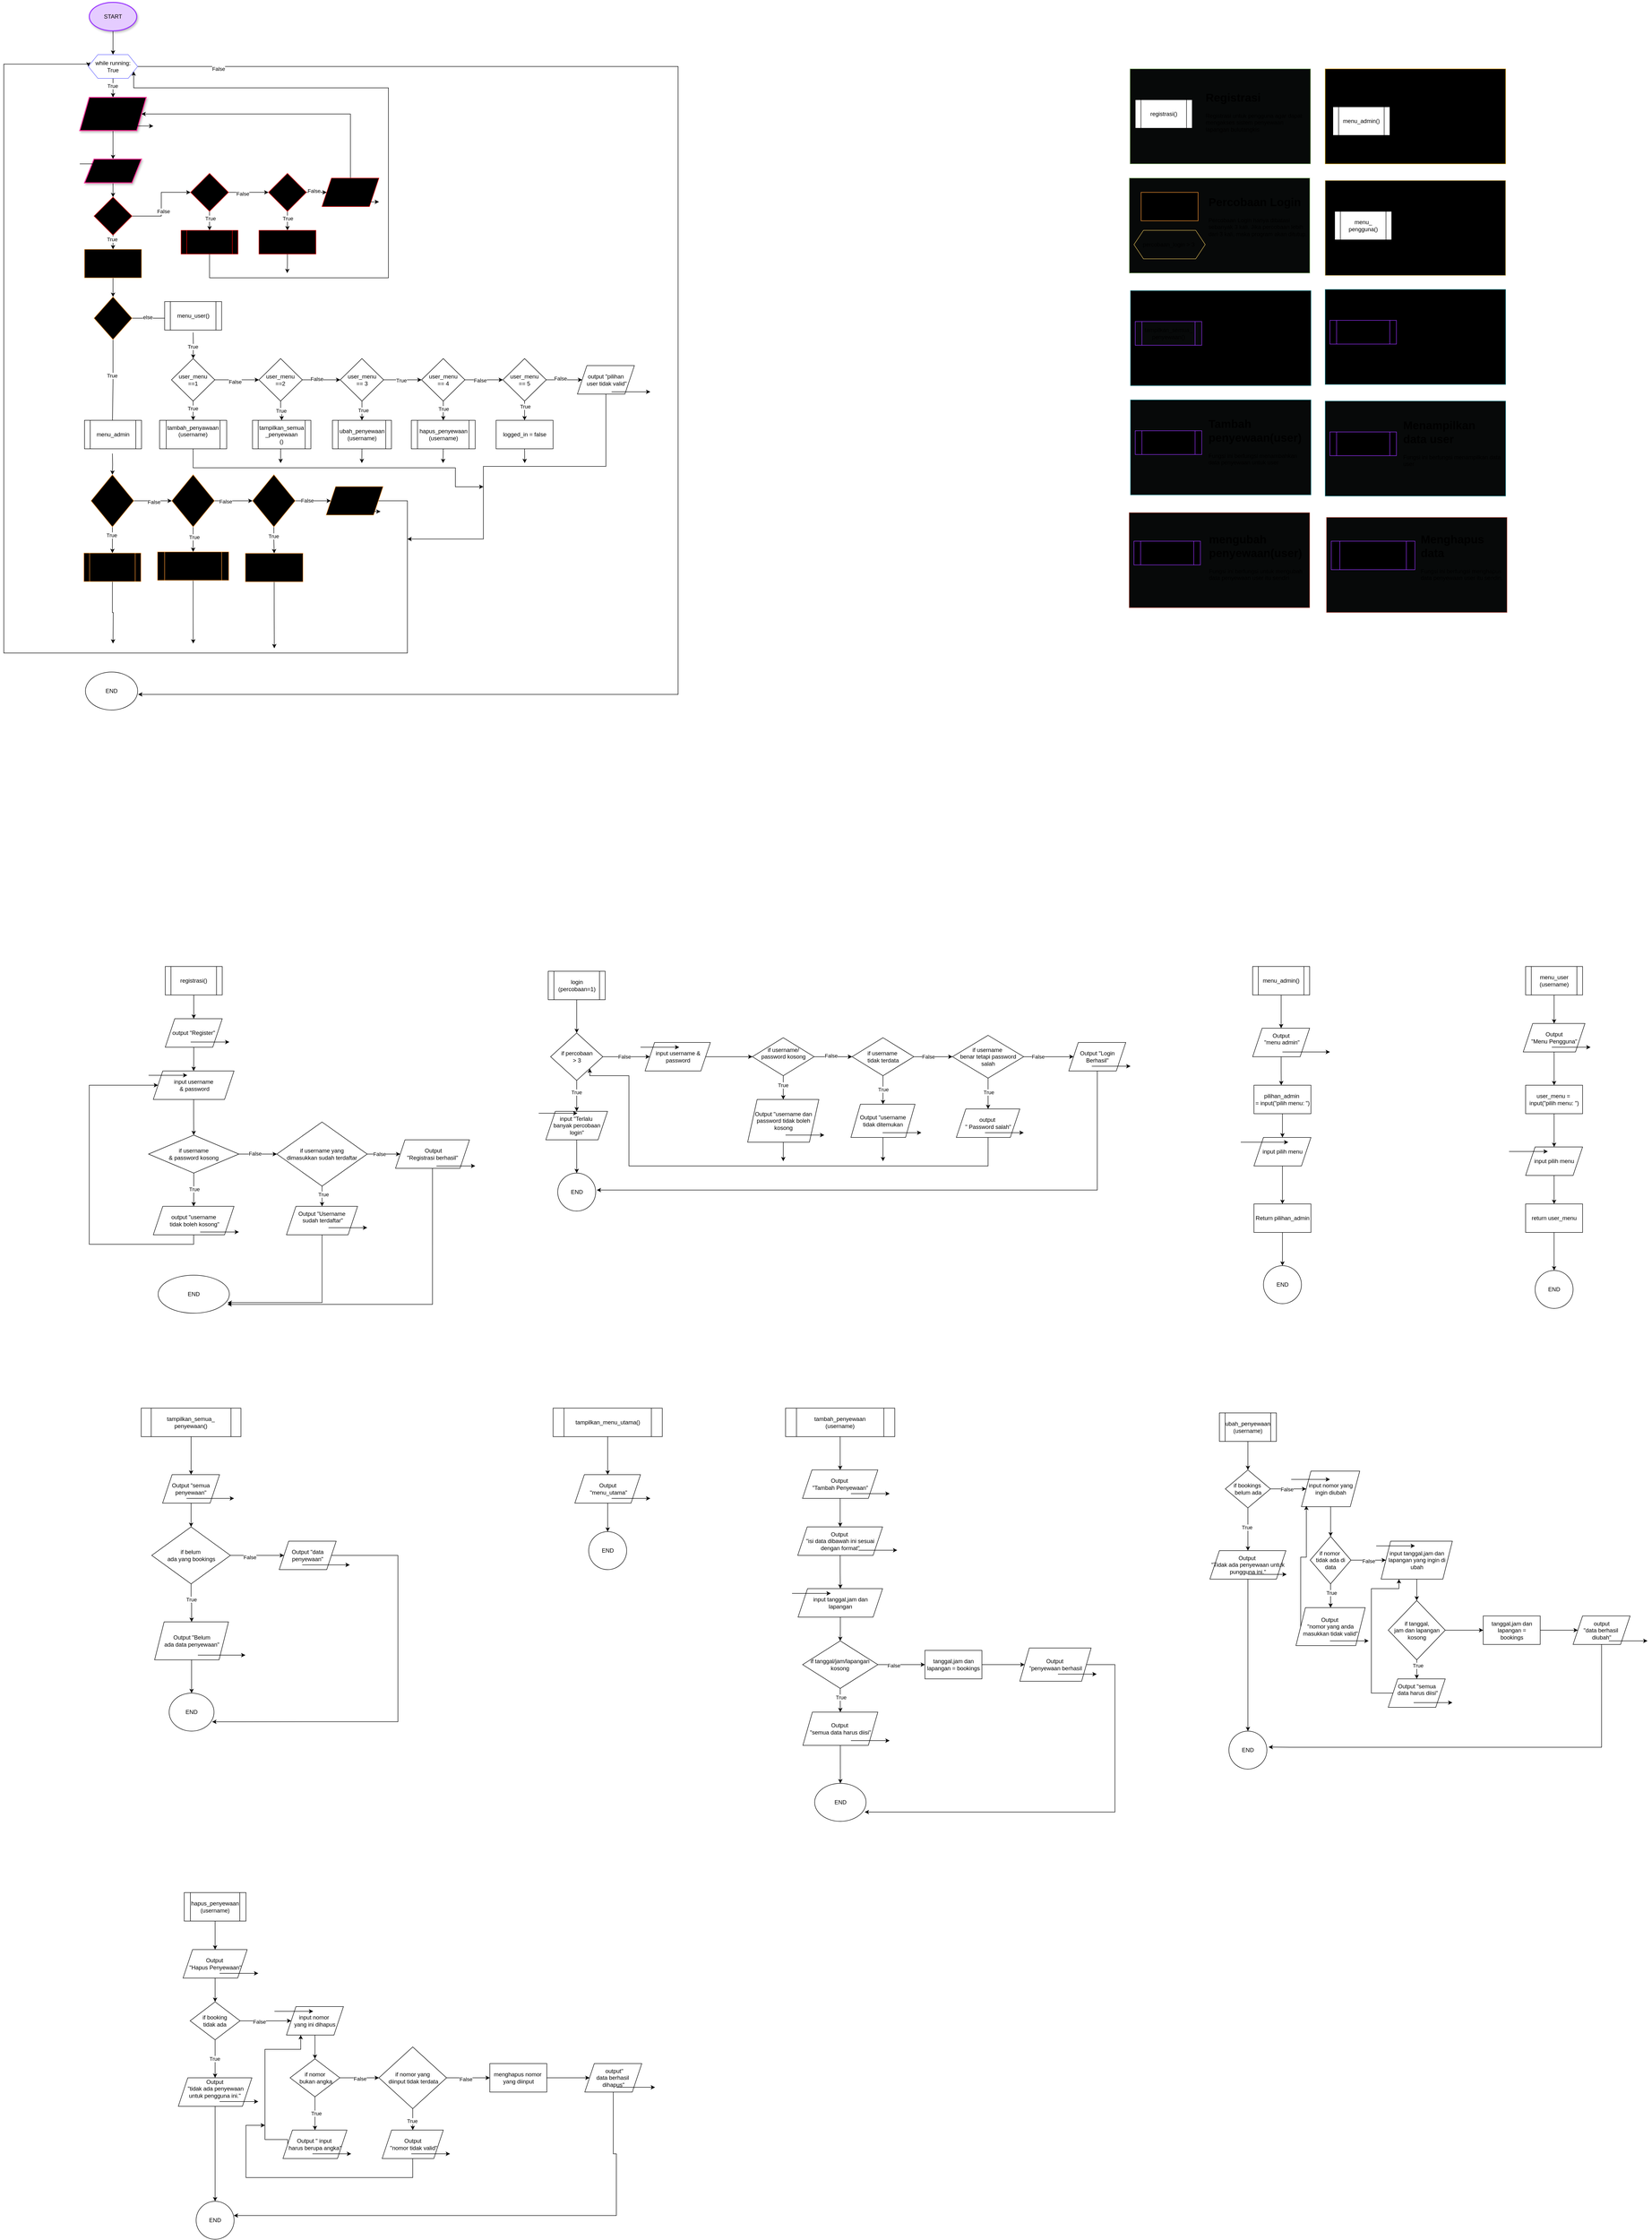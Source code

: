 <mxfile version="28.1.2" pages="2">
  <diagram id="FefDWBaQlUwgcq6p-n2y" name="Flowchart">
    <mxGraphModel dx="2308" dy="1015" grid="1" gridSize="10" guides="1" tooltips="1" connect="1" arrows="1" fold="1" page="1" pageScale="1" pageWidth="850" pageHeight="1100" math="0" shadow="0">
      <root>
        <mxCell id="0" />
        <mxCell id="1" parent="0" />
        <mxCell id="sPpjFu0KEkCYgrgoaxfR-38" value="" style="rounded=0;whiteSpace=wrap;html=1;fillColor=#070909;strokeColor=#0e8088;" parent="1" vertex="1">
          <mxGeometry x="2992.75" y="899.5" width="380" height="200" as="geometry" />
        </mxCell>
        <mxCell id="5fkRjXRHGFC-vEdVIcNM-1" style="edgeStyle=orthogonalEdgeStyle;rounded=1;orthogonalLoop=1;jettySize=auto;html=1;exitX=0.5;exitY=1;exitDx=0;exitDy=0;entryX=0.5;entryY=0;entryDx=0;entryDy=0;" parent="1" source="kTCFsRzS2SGjxPNvN--O-5" target="BkTA1rFJATQWOww_pqdA-7" edge="1">
          <mxGeometry relative="1" as="geometry" />
        </mxCell>
        <mxCell id="8QDin1UegqGe8droCSOD-121" value="True" style="edgeLabel;html=1;align=center;verticalAlign=middle;resizable=0;points=[];" parent="5fkRjXRHGFC-vEdVIcNM-1" vertex="1" connectable="0">
          <mxGeometry x="-0.442" y="-2" relative="1" as="geometry">
            <mxPoint as="offset" />
          </mxGeometry>
        </mxCell>
        <mxCell id="8QDin1UegqGe8droCSOD-117" value="" style="edgeStyle=orthogonalEdgeStyle;rounded=0;orthogonalLoop=1;jettySize=auto;html=1;" parent="1" source="kTCFsRzS2SGjxPNvN--O-5" target="8QDin1UegqGe8droCSOD-116" edge="1">
          <mxGeometry relative="1" as="geometry" />
        </mxCell>
        <mxCell id="8QDin1UegqGe8droCSOD-120" value="False" style="edgeLabel;html=1;align=center;verticalAlign=middle;resizable=0;points=[];" parent="8QDin1UegqGe8droCSOD-117" vertex="1" connectable="0">
          <mxGeometry x="-0.173" y="-4" relative="1" as="geometry">
            <mxPoint as="offset" />
          </mxGeometry>
        </mxCell>
        <mxCell id="kTCFsRzS2SGjxPNvN--O-5" value="pilih == 1" style="rhombus;whiteSpace=wrap;html=1;fillColor=#000000;strokeColor=#FF0000;rounded=0;" parent="1" vertex="1">
          <mxGeometry x="400" y="470" width="80" height="80" as="geometry" />
        </mxCell>
        <mxCell id="8QDin1UegqGe8droCSOD-8" value="" style="edgeStyle=orthogonalEdgeStyle;rounded=0;orthogonalLoop=1;jettySize=auto;html=1;" parent="1" source="BkTA1rFJATQWOww_pqdA-7" target="8QDin1UegqGe8droCSOD-7" edge="1">
          <mxGeometry relative="1" as="geometry" />
        </mxCell>
        <mxCell id="BkTA1rFJATQWOww_pqdA-7" value="username = login()" style="rounded=0;whiteSpace=wrap;html=1;strokeColor=#FF9933;fillColor=#000000;" parent="1" vertex="1">
          <mxGeometry x="380" y="580" width="120" height="60" as="geometry" />
        </mxCell>
        <mxCell id="QnofTfZ3_4MNjuNKp3YF-1" style="edgeStyle=orthogonalEdgeStyle;rounded=0;orthogonalLoop=1;jettySize=auto;html=1;entryX=0.5;entryY=0;entryDx=0;entryDy=0;" parent="1" source="t_WGj7whDtWNZ_SXQKLY-1" target="QnofTfZ3_4MNjuNKp3YF-2" edge="1">
          <mxGeometry relative="1" as="geometry">
            <mxPoint x="440" y="290" as="targetPoint" />
          </mxGeometry>
        </mxCell>
        <mxCell id="t_WGj7whDtWNZ_SXQKLY-1" value="&lt;div&gt;Menu UTAMA&lt;/div&gt;1. Login&lt;div&gt;2. Registrasi&lt;/div&gt;&lt;div&gt;3. Keluar&lt;/div&gt;" style="shape=parallelogram;perimeter=parallelogramPerimeter;whiteSpace=wrap;html=1;fixedSize=1;fillColor=#000000;strokeColor=#FF3399;strokeWidth=2;shadow=1;rounded=0;" parent="1" vertex="1">
          <mxGeometry x="369.99" y="260" width="140" height="70" as="geometry" />
        </mxCell>
        <mxCell id="8QDin1UegqGe8droCSOD-5" style="edgeStyle=orthogonalEdgeStyle;rounded=0;orthogonalLoop=1;jettySize=auto;html=1;exitX=0.5;exitY=1;exitDx=0;exitDy=0;exitPerimeter=0;" parent="1" source="auLrO9RY4HXhn0hgR3kY-1" target="8QDin1UegqGe8droCSOD-3" edge="1">
          <mxGeometry relative="1" as="geometry" />
        </mxCell>
        <mxCell id="auLrO9RY4HXhn0hgR3kY-1" value="START" style="strokeWidth=2;html=1;shape=mxgraph.flowchart.start_1;whiteSpace=wrap;shadow=1;strokeColor=#9933FF;fillColor=#E5CCFF;rounded=1;" parent="1" vertex="1">
          <mxGeometry x="390" y="60" width="100" height="60" as="geometry" />
        </mxCell>
        <mxCell id="8QDin1UegqGe8droCSOD-1" style="edgeStyle=orthogonalEdgeStyle;rounded=0;orthogonalLoop=1;jettySize=auto;html=1;exitX=0.5;exitY=1;exitDx=0;exitDy=0;entryX=0.5;entryY=0;entryDx=0;entryDy=0;" parent="1" source="QnofTfZ3_4MNjuNKp3YF-2" target="kTCFsRzS2SGjxPNvN--O-5" edge="1">
          <mxGeometry relative="1" as="geometry" />
        </mxCell>
        <mxCell id="QnofTfZ3_4MNjuNKp3YF-2" value="input pilihan" style="shape=parallelogram;perimeter=parallelogramPerimeter;whiteSpace=wrap;html=1;fixedSize=1;rounded=0;shadow=1;strokeColor=#FF3399;strokeWidth=2;align=center;verticalAlign=middle;fontFamily=Helvetica;fontSize=12;fontColor=default;fillColor=#000000;" parent="1" vertex="1">
          <mxGeometry x="380" y="390" width="120" height="50" as="geometry" />
        </mxCell>
        <mxCell id="QnofTfZ3_4MNjuNKp3YF-8" value="" style="endArrow=classic;html=1;rounded=0;entryX=0.25;entryY=0.2;entryDx=0;entryDy=0;entryPerimeter=0;" parent="1" target="QnofTfZ3_4MNjuNKp3YF-2" edge="1">
          <mxGeometry width="50" height="50" relative="1" as="geometry">
            <mxPoint x="370" y="400" as="sourcePoint" />
            <mxPoint x="420" y="260" as="targetPoint" />
          </mxGeometry>
        </mxCell>
        <mxCell id="fw-Dkt5grC2mR6McyDsN-29" value="" style="rounded=0;whiteSpace=wrap;html=1;fillColor=#070909;strokeColor=#82b366;" parent="1" vertex="1">
          <mxGeometry x="2580.33" y="430" width="380" height="200" as="geometry" />
        </mxCell>
        <mxCell id="fw-Dkt5grC2mR6McyDsN-30" value="&lt;h1 style=&quot;margin-top: 0px;&quot;&gt;Percobaan Login&lt;/h1&gt;&lt;p&gt;Percobaan Login hanya dibatasi sebanyak 3 kali. Jika percobaan lebih dari 3 kali, maka program akan ditutup.&lt;/p&gt;" style="text;html=1;whiteSpace=wrap;overflow=hidden;rounded=0;" parent="1" vertex="1">
          <mxGeometry x="2745.33" y="460" width="210" height="140" as="geometry" />
        </mxCell>
        <mxCell id="fw-Dkt5grC2mR6McyDsN-31" value="percobaan_login = 1" style="rounded=0;whiteSpace=wrap;html=1;strokeColor=#FF9933;fillColor=#000000;" parent="1" vertex="1">
          <mxGeometry x="2605.08" y="460" width="120" height="60" as="geometry" />
        </mxCell>
        <mxCell id="fw-Dkt5grC2mR6McyDsN-32" value="percobaan_login &amp;gt; 3&amp;nbsp;" style="shape=hexagon;perimeter=hexagonPerimeter2;whiteSpace=wrap;html=1;fixedSize=1;rounded=0;fillColor=#070909;strokeColor=#d6b656;" parent="1" vertex="1">
          <mxGeometry x="2590.08" y="540" width="150" height="60" as="geometry" />
        </mxCell>
        <mxCell id="fw-Dkt5grC2mR6McyDsN-34" value="" style="rounded=0;whiteSpace=wrap;html=1;fillColor=#000000;strokeColor=#d79b00;" parent="1" vertex="1">
          <mxGeometry x="2992.75" y="200" width="380" height="200" as="geometry" />
        </mxCell>
        <mxCell id="fw-Dkt5grC2mR6McyDsN-38" value="&lt;h1 style=&quot;margin-top: 0px;&quot;&gt;Menu Admin&lt;/h1&gt;&lt;p&gt;Menu admin digunakan oleh admin dengan username = &quot;donijulianto&quot;. Admin memiliki akses untuk menampilkan data penyewaan, menambahkan data penyewaan, mengubah data penyewaan dan menghapus data penyewaan&amp;nbsp;&lt;/p&gt;" style="text;html=1;whiteSpace=wrap;overflow=hidden;rounded=0;" parent="1" vertex="1">
          <mxGeometry x="3151.25" y="220" width="210" height="160" as="geometry" />
        </mxCell>
        <mxCell id="fw-Dkt5grC2mR6McyDsN-39" value="" style="rounded=0;whiteSpace=wrap;html=1;fillColor=#000000;strokeColor=#d6b656;" parent="1" vertex="1">
          <mxGeometry x="2992.75" y="435" width="380" height="200" as="geometry" />
        </mxCell>
        <mxCell id="fw-Dkt5grC2mR6McyDsN-41" value="&lt;h1 style=&quot;margin-top: 0px;&quot;&gt;Menu User&lt;/h1&gt;&lt;p style=&quot;&quot;&gt;Menu pengguna digunakan oleh pengguna untuk membuat menambahkan data penyewaannya, melihat data penyewaannya, dapat mengubahnya dan menghapus data penyewaannya sendiri.&amp;nbsp;&lt;/p&gt;" style="text;html=1;whiteSpace=wrap;overflow=hidden;rounded=0;" parent="1" vertex="1">
          <mxGeometry x="3152.5" y="455" width="210" height="160" as="geometry" />
        </mxCell>
        <mxCell id="sPpjFu0KEkCYgrgoaxfR-21" value="" style="rounded=0;whiteSpace=wrap;html=1;fillColor=#070909;strokeColor=#82b366;" parent="1" vertex="1">
          <mxGeometry x="2581.83" y="200" width="380" height="200" as="geometry" />
        </mxCell>
        <mxCell id="sPpjFu0KEkCYgrgoaxfR-23" value="&lt;h1 style=&quot;margin-top: 0px;&quot;&gt;Registrasi&lt;/h1&gt;&lt;p&gt;Registrasi untuk pengguna agar dapat mengakses sistem penyewaan lapangan bulutangkis&lt;/p&gt;" style="text;html=1;whiteSpace=wrap;overflow=hidden;rounded=0;" parent="1" vertex="1">
          <mxGeometry x="2738.58" y="240" width="210" height="140" as="geometry" />
        </mxCell>
        <mxCell id="sPpjFu0KEkCYgrgoaxfR-25" value="" style="rounded=0;whiteSpace=wrap;html=1;fillColor=#000000;strokeColor=#0e8088;" parent="1" vertex="1">
          <mxGeometry x="2582.75" y="667" width="380" height="200" as="geometry" />
        </mxCell>
        <mxCell id="sPpjFu0KEkCYgrgoaxfR-27" value="tampilkan_semua_&lt;div&gt;&lt;span style=&quot;background-color: transparent; color: light-dark(rgb(0, 0, 0), rgb(255, 255, 255));&quot;&gt;pe&lt;/span&gt;&lt;span style=&quot;background-color: transparent; color: light-dark(rgb(0, 0, 0), rgb(255, 255, 255));&quot;&gt;nyewaan()&lt;/span&gt;&lt;/div&gt;" style="shape=process;whiteSpace=wrap;html=1;backgroundOutline=1;fillColor=#070909;strokeColor=#9933FF;align=center;verticalAlign=middle;fontFamily=Helvetica;fontSize=12;fontColor=default;" parent="1" vertex="1">
          <mxGeometry x="2592.75" y="732" width="140" height="50" as="geometry" />
        </mxCell>
        <mxCell id="sPpjFu0KEkCYgrgoaxfR-28" value="&lt;h1 style=&quot;margin-top: 0px;&quot;&gt;Tampilkan Penyewaan(admin)&lt;/h1&gt;&lt;div&gt;&amp;nbsp;fungsi ini menampilkan seluruh data penyewaan&lt;/div&gt;&lt;div&gt;user atau pengguna&lt;/div&gt;" style="text;html=1;whiteSpace=wrap;overflow=hidden;rounded=0;" parent="1" vertex="1">
          <mxGeometry x="2736.45" y="664.5" width="223.55" height="195.5" as="geometry" />
        </mxCell>
        <mxCell id="sPpjFu0KEkCYgrgoaxfR-29" value="" style="rounded=0;whiteSpace=wrap;html=1;fillColor=#070909;strokeColor=#0e8088;" parent="1" vertex="1">
          <mxGeometry x="2582.75" y="897" width="380" height="200" as="geometry" />
        </mxCell>
        <mxCell id="sPpjFu0KEkCYgrgoaxfR-30" value="tambah_penyewaan&lt;div&gt;(username)&lt;/div&gt;" style="shape=process;whiteSpace=wrap;html=1;backgroundOutline=1;fillColor=#000000;strokeColor=#9933FF;align=center;verticalAlign=middle;fontFamily=Helvetica;fontSize=12;fontColor=default;" parent="1" vertex="1">
          <mxGeometry x="2592.75" y="962" width="140" height="50" as="geometry" />
        </mxCell>
        <mxCell id="sPpjFu0KEkCYgrgoaxfR-31" value="&lt;h1 style=&quot;margin-top: 0px;&quot;&gt;Tambah penyewaan(user)&lt;/h1&gt;&lt;p&gt;Fungsi ini berfungsi menambahkan data penyewaan untuk user&lt;/p&gt;" style="text;html=1;whiteSpace=wrap;overflow=hidden;rounded=0;" parent="1" vertex="1">
          <mxGeometry x="2745" y="927" width="210" height="140" as="geometry" />
        </mxCell>
        <mxCell id="sPpjFu0KEkCYgrgoaxfR-39" value="tampilan_semua_&lt;div&gt;penyewaan()&lt;/div&gt;" style="shape=process;whiteSpace=wrap;html=1;backgroundOutline=1;fillColor=#000000;strokeColor=#9933FF;align=center;verticalAlign=middle;fontFamily=Helvetica;fontSize=12;fontColor=default;" parent="1" vertex="1">
          <mxGeometry x="3002.75" y="964.5" width="140" height="50" as="geometry" />
        </mxCell>
        <mxCell id="sPpjFu0KEkCYgrgoaxfR-40" value="&lt;h1 style=&quot;margin-top: 0px;&quot;&gt;Menampilkan data user&lt;/h1&gt;&lt;p&gt;Fungsi ini berfungsi menampilkan data user&lt;/p&gt;" style="text;html=1;whiteSpace=wrap;overflow=hidden;rounded=0;" parent="1" vertex="1">
          <mxGeometry x="3155" y="929.5" width="210" height="140" as="geometry" />
        </mxCell>
        <mxCell id="sPpjFu0KEkCYgrgoaxfR-47" value="" style="rounded=0;whiteSpace=wrap;html=1;fillColor=#000000;strokeColor=#0e8088;" parent="1" vertex="1">
          <mxGeometry x="2992.75" y="664.5" width="380" height="200" as="geometry" />
        </mxCell>
        <mxCell id="sPpjFu0KEkCYgrgoaxfR-48" value="hapus_penyewaan()" style="shape=process;whiteSpace=wrap;html=1;backgroundOutline=1;fillColor=#000000;strokeColor=#9933FF;align=center;verticalAlign=middle;fontFamily=Helvetica;fontSize=12;fontColor=default;" parent="1" vertex="1">
          <mxGeometry x="3002.75" y="729.5" width="140" height="50" as="geometry" />
        </mxCell>
        <mxCell id="sPpjFu0KEkCYgrgoaxfR-49" value="&lt;h1 style=&quot;margin-top: 0px;&quot;&gt;&lt;span style=&quot;background-color: transparent; color: light-dark(rgb(0, 0, 0), rgb(255, 255, 255));&quot;&gt;hapus penyewaan(admin)&lt;/span&gt;&lt;/h1&gt;&lt;h1 style=&quot;margin-top: 0px;&quot;&gt;&lt;span style=&quot;font-size: 12px; font-weight: 400;&quot;&gt;fungsi ini digunakan untuk menghapus data penyewaan pengguna&lt;/span&gt;&lt;/h1&gt;" style="text;html=1;whiteSpace=wrap;overflow=hidden;rounded=0;" parent="1" vertex="1">
          <mxGeometry x="3144" y="667" width="217.25" height="140" as="geometry" />
        </mxCell>
        <mxCell id="sPpjFu0KEkCYgrgoaxfR-50" value="" style="rounded=0;whiteSpace=wrap;html=1;fillColor=#070909;strokeColor=#ae4132;" parent="1" vertex="1">
          <mxGeometry x="2580" y="1134.5" width="380" height="200" as="geometry" />
        </mxCell>
        <mxCell id="sPpjFu0KEkCYgrgoaxfR-53" value="ubah_penyewaan&lt;div&gt;(username)&lt;/div&gt;" style="shape=process;whiteSpace=wrap;html=1;backgroundOutline=1;fillColor=#000000;strokeColor=#9933FF;align=center;verticalAlign=middle;fontFamily=Helvetica;fontSize=12;fontColor=default;" parent="1" vertex="1">
          <mxGeometry x="2590" y="1194.5" width="140" height="50" as="geometry" />
        </mxCell>
        <mxCell id="sPpjFu0KEkCYgrgoaxfR-54" value="&lt;h1 style=&quot;margin-top: 0px;&quot;&gt;mengubah penyewaan(user)&lt;/h1&gt;&lt;p&gt;Fungsi ini berfungsi untuk mengubah data penyewaan user itu sendiri&lt;/p&gt;" style="text;html=1;whiteSpace=wrap;overflow=hidden;rounded=0;" parent="1" vertex="1">
          <mxGeometry x="2745.5" y="1169.5" width="210" height="140" as="geometry" />
        </mxCell>
        <mxCell id="wl5vKfPLSGNA0CRAG-PO-100" value="" style="rounded=0;whiteSpace=wrap;html=1;fillColor=#070909;strokeColor=#ae4132;" parent="1" vertex="1">
          <mxGeometry x="2995.58" y="1144.5" width="380" height="200" as="geometry" />
        </mxCell>
        <mxCell id="wl5vKfPLSGNA0CRAG-PO-101" value="hapus_penyewaan&lt;div&gt;(username)&lt;/div&gt;" style="shape=process;whiteSpace=wrap;html=1;backgroundOutline=1;fillColor=#000000;strokeColor=#9933FF;align=center;verticalAlign=middle;fontFamily=Helvetica;fontSize=12;fontColor=default;" parent="1" vertex="1">
          <mxGeometry x="3005.58" y="1194.5" width="176.12" height="60" as="geometry" />
        </mxCell>
        <mxCell id="wl5vKfPLSGNA0CRAG-PO-102" value="&lt;h1 style=&quot;margin-top: 0px;&quot;&gt;Menghapus data&lt;/h1&gt;&lt;p&gt;Fungsi ini berfungsi menghapus data penyewaan user itu sendiri.&lt;/p&gt;" style="text;html=1;whiteSpace=wrap;overflow=hidden;rounded=0;" parent="1" vertex="1">
          <mxGeometry x="3191.71" y="1169.5" width="183.87" height="130" as="geometry" />
        </mxCell>
        <mxCell id="8QDin1UegqGe8droCSOD-6" style="edgeStyle=orthogonalEdgeStyle;rounded=0;orthogonalLoop=1;jettySize=auto;html=1;exitX=0.5;exitY=1;exitDx=0;exitDy=0;entryX=0.5;entryY=0;entryDx=0;entryDy=0;" parent="1" source="8QDin1UegqGe8droCSOD-3" target="t_WGj7whDtWNZ_SXQKLY-1" edge="1">
          <mxGeometry relative="1" as="geometry" />
        </mxCell>
        <mxCell id="8QDin1UegqGe8droCSOD-100" value="True" style="edgeLabel;html=1;align=center;verticalAlign=middle;resizable=0;points=[];" parent="8QDin1UegqGe8droCSOD-6" vertex="1" connectable="0">
          <mxGeometry x="-0.2" y="-1" relative="1" as="geometry">
            <mxPoint as="offset" />
          </mxGeometry>
        </mxCell>
        <mxCell id="8QDin1UegqGe8droCSOD-101" style="edgeStyle=orthogonalEdgeStyle;rounded=0;orthogonalLoop=1;jettySize=auto;html=1;exitX=1;exitY=0.5;exitDx=0;exitDy=0;entryX=1.008;entryY=0.589;entryDx=0;entryDy=0;entryPerimeter=0;" parent="1" source="8QDin1UegqGe8droCSOD-3" target="8QDin1UegqGe8droCSOD-102" edge="1">
          <mxGeometry relative="1" as="geometry">
            <mxPoint x="520" y="1642" as="targetPoint" />
            <Array as="points">
              <mxPoint x="1630" y="195" />
              <mxPoint x="1630" y="1517" />
            </Array>
          </mxGeometry>
        </mxCell>
        <mxCell id="8QDin1UegqGe8droCSOD-111" value="False" style="edgeLabel;html=1;align=center;verticalAlign=middle;resizable=0;points=[];" parent="8QDin1UegqGe8droCSOD-101" vertex="1" connectable="0">
          <mxGeometry x="-0.906" y="-5" relative="1" as="geometry">
            <mxPoint x="1" as="offset" />
          </mxGeometry>
        </mxCell>
        <mxCell id="8QDin1UegqGe8droCSOD-3" value="while running:&lt;div&gt;True&lt;/div&gt;" style="shape=hexagon;perimeter=hexagonPerimeter2;whiteSpace=wrap;html=1;fixedSize=1;strokeColor=#6666FF;" parent="1" vertex="1">
          <mxGeometry x="388.08" y="170" width="103.83" height="50" as="geometry" />
        </mxCell>
        <mxCell id="8QDin1UegqGe8droCSOD-10" value="" style="edgeStyle=orthogonalEdgeStyle;rounded=0;orthogonalLoop=1;jettySize=auto;html=1;" parent="1" source="8QDin1UegqGe8droCSOD-7" edge="1">
          <mxGeometry relative="1" as="geometry">
            <mxPoint x="438.739" y="950" as="targetPoint" />
          </mxGeometry>
        </mxCell>
        <mxCell id="8QDin1UegqGe8droCSOD-41" value="True" style="edgeLabel;html=1;align=center;verticalAlign=middle;resizable=0;points=[];" parent="8QDin1UegqGe8droCSOD-10" vertex="1" connectable="0">
          <mxGeometry x="-0.163" y="-2" relative="1" as="geometry">
            <mxPoint as="offset" />
          </mxGeometry>
        </mxCell>
        <mxCell id="8QDin1UegqGe8droCSOD-43" value="" style="edgeStyle=orthogonalEdgeStyle;rounded=0;orthogonalLoop=1;jettySize=auto;html=1;" parent="1" source="8QDin1UegqGe8droCSOD-7" edge="1">
          <mxGeometry relative="1" as="geometry">
            <mxPoint x="560" y="725" as="targetPoint" />
          </mxGeometry>
        </mxCell>
        <mxCell id="8QDin1UegqGe8droCSOD-44" value="else" style="edgeLabel;html=1;align=center;verticalAlign=middle;resizable=0;points=[];" parent="8QDin1UegqGe8droCSOD-43" vertex="1" connectable="0">
          <mxGeometry x="-0.175" y="2" relative="1" as="geometry">
            <mxPoint as="offset" />
          </mxGeometry>
        </mxCell>
        <mxCell id="8QDin1UegqGe8droCSOD-7" value="if role == admin" style="rhombus;whiteSpace=wrap;html=1;fillColor=#000000;strokeColor=#FF9933;rounded=0;" parent="1" vertex="1">
          <mxGeometry x="400.01" y="680" width="79.99" height="90" as="geometry" />
        </mxCell>
        <mxCell id="8QDin1UegqGe8droCSOD-14" value="" style="edgeStyle=orthogonalEdgeStyle;rounded=0;orthogonalLoop=1;jettySize=auto;html=1;" parent="1" target="8QDin1UegqGe8droCSOD-13" edge="1">
          <mxGeometry relative="1" as="geometry">
            <mxPoint x="438.725" y="1010" as="sourcePoint" />
          </mxGeometry>
        </mxCell>
        <mxCell id="8QDin1UegqGe8droCSOD-12" value="" style="endArrow=classic;html=1;rounded=0;" parent="1" edge="1">
          <mxGeometry width="50" height="50" relative="1" as="geometry">
            <mxPoint x="469.66" y="320" as="sourcePoint" />
            <mxPoint x="524.83" y="320.41" as="targetPoint" />
          </mxGeometry>
        </mxCell>
        <mxCell id="8QDin1UegqGe8droCSOD-18" value="" style="edgeStyle=orthogonalEdgeStyle;rounded=0;orthogonalLoop=1;jettySize=auto;html=1;" parent="1" source="8QDin1UegqGe8droCSOD-13" target="8QDin1UegqGe8droCSOD-17" edge="1">
          <mxGeometry relative="1" as="geometry" />
        </mxCell>
        <mxCell id="8QDin1UegqGe8droCSOD-30" value="False" style="edgeLabel;html=1;align=center;verticalAlign=middle;resizable=0;points=[];" parent="8QDin1UegqGe8droCSOD-18" vertex="1" connectable="0">
          <mxGeometry x="0.05" y="-2" relative="1" as="geometry">
            <mxPoint as="offset" />
          </mxGeometry>
        </mxCell>
        <mxCell id="8QDin1UegqGe8droCSOD-22" value="" style="edgeStyle=orthogonalEdgeStyle;rounded=0;orthogonalLoop=1;jettySize=auto;html=1;" parent="1" source="8QDin1UegqGe8droCSOD-13" target="8QDin1UegqGe8droCSOD-21" edge="1">
          <mxGeometry relative="1" as="geometry" />
        </mxCell>
        <mxCell id="8QDin1UegqGe8droCSOD-27" value="True" style="edgeLabel;html=1;align=center;verticalAlign=middle;resizable=0;points=[];" parent="8QDin1UegqGe8droCSOD-22" vertex="1" connectable="0">
          <mxGeometry x="-0.336" y="-2" relative="1" as="geometry">
            <mxPoint y="-1" as="offset" />
          </mxGeometry>
        </mxCell>
        <mxCell id="8QDin1UegqGe8droCSOD-13" value="if menu&amp;nbsp;&lt;div&gt;admin == 1&lt;/div&gt;" style="rhombus;whiteSpace=wrap;html=1;fillColor=#000000;strokeColor=#FF9933;rounded=0;" parent="1" vertex="1">
          <mxGeometry x="393.72" y="1054.5" width="90.01" height="110" as="geometry" />
        </mxCell>
        <mxCell id="8QDin1UegqGe8droCSOD-20" value="" style="edgeStyle=orthogonalEdgeStyle;rounded=0;orthogonalLoop=1;jettySize=auto;html=1;" parent="1" source="8QDin1UegqGe8droCSOD-17" target="8QDin1UegqGe8droCSOD-19" edge="1">
          <mxGeometry relative="1" as="geometry" />
        </mxCell>
        <mxCell id="8QDin1UegqGe8droCSOD-31" value="False" style="edgeLabel;html=1;align=center;verticalAlign=middle;resizable=0;points=[];" parent="8QDin1UegqGe8droCSOD-20" vertex="1" connectable="0">
          <mxGeometry x="-0.388" y="-1" relative="1" as="geometry">
            <mxPoint x="-1" as="offset" />
          </mxGeometry>
        </mxCell>
        <mxCell id="8QDin1UegqGe8droCSOD-24" value="" style="edgeStyle=orthogonalEdgeStyle;rounded=0;orthogonalLoop=1;jettySize=auto;html=1;" parent="1" source="8QDin1UegqGe8droCSOD-17" target="8QDin1UegqGe8droCSOD-23" edge="1">
          <mxGeometry relative="1" as="geometry" />
        </mxCell>
        <mxCell id="8QDin1UegqGe8droCSOD-28" value="True" style="edgeLabel;html=1;align=center;verticalAlign=middle;resizable=0;points=[];" parent="8QDin1UegqGe8droCSOD-24" vertex="1" connectable="0">
          <mxGeometry x="-0.162" y="2" relative="1" as="geometry">
            <mxPoint y="-1" as="offset" />
          </mxGeometry>
        </mxCell>
        <mxCell id="8QDin1UegqGe8droCSOD-17" value="if menu&amp;nbsp;&lt;div&gt;admin == 2&lt;/div&gt;" style="rhombus;whiteSpace=wrap;html=1;fillColor=#000000;strokeColor=#FF9933;rounded=0;" parent="1" vertex="1">
          <mxGeometry x="563.73" y="1054.5" width="90.01" height="110" as="geometry" />
        </mxCell>
        <mxCell id="8QDin1UegqGe8droCSOD-26" value="" style="edgeStyle=orthogonalEdgeStyle;rounded=0;orthogonalLoop=1;jettySize=auto;html=1;" parent="1" source="8QDin1UegqGe8droCSOD-19" target="8QDin1UegqGe8droCSOD-25" edge="1">
          <mxGeometry relative="1" as="geometry" />
        </mxCell>
        <mxCell id="8QDin1UegqGe8droCSOD-29" value="True" style="edgeLabel;html=1;align=center;verticalAlign=middle;resizable=0;points=[];" parent="8QDin1UegqGe8droCSOD-26" vertex="1" connectable="0">
          <mxGeometry x="-0.297" y="-1" relative="1" as="geometry">
            <mxPoint y="-1" as="offset" />
          </mxGeometry>
        </mxCell>
        <mxCell id="8QDin1UegqGe8droCSOD-33" value="" style="edgeStyle=orthogonalEdgeStyle;rounded=0;orthogonalLoop=1;jettySize=auto;html=1;" parent="1" source="8QDin1UegqGe8droCSOD-19" target="8QDin1UegqGe8droCSOD-32" edge="1">
          <mxGeometry relative="1" as="geometry" />
        </mxCell>
        <mxCell id="8QDin1UegqGe8droCSOD-35" value="False" style="edgeLabel;html=1;align=center;verticalAlign=middle;resizable=0;points=[];" parent="8QDin1UegqGe8droCSOD-33" vertex="1" connectable="0">
          <mxGeometry x="-0.352" y="1" relative="1" as="geometry">
            <mxPoint as="offset" />
          </mxGeometry>
        </mxCell>
        <mxCell id="8QDin1UegqGe8droCSOD-19" value="if menu&amp;nbsp;&lt;div&gt;admin == 3&lt;/div&gt;" style="rhombus;whiteSpace=wrap;html=1;fillColor=#000000;strokeColor=#FF9933;rounded=0;" parent="1" vertex="1">
          <mxGeometry x="733.74" y="1054.5" width="90.01" height="110" as="geometry" />
        </mxCell>
        <mxCell id="8QDin1UegqGe8droCSOD-40" style="edgeStyle=orthogonalEdgeStyle;rounded=0;orthogonalLoop=1;jettySize=auto;html=1;exitX=0.5;exitY=1;exitDx=0;exitDy=0;" parent="1" source="8QDin1UegqGe8droCSOD-21" edge="1">
          <mxGeometry relative="1" as="geometry">
            <mxPoint x="439.667" y="1250" as="targetPoint" />
          </mxGeometry>
        </mxCell>
        <mxCell id="8QDin1UegqGe8droCSOD-47" style="edgeStyle=orthogonalEdgeStyle;rounded=0;orthogonalLoop=1;jettySize=auto;html=1;exitX=0.5;exitY=1;exitDx=0;exitDy=0;" parent="1" source="8QDin1UegqGe8droCSOD-21" edge="1">
          <mxGeometry relative="1" as="geometry">
            <mxPoint x="440" y="1410" as="targetPoint" />
          </mxGeometry>
        </mxCell>
        <mxCell id="8QDin1UegqGe8droCSOD-21" value="tampilkan_semua&lt;div&gt;_penyewaan()&lt;/div&gt;" style="shape=process;whiteSpace=wrap;html=1;backgroundOutline=1;fillColor=#000000;strokeColor=#FF9933;rounded=0;" parent="1" vertex="1">
          <mxGeometry x="378.725" y="1219.5" width="120" height="60" as="geometry" />
        </mxCell>
        <mxCell id="8QDin1UegqGe8droCSOD-39" style="edgeStyle=orthogonalEdgeStyle;rounded=0;orthogonalLoop=1;jettySize=auto;html=1;exitX=0.5;exitY=1;exitDx=0;exitDy=0;" parent="1" source="8QDin1UegqGe8droCSOD-23" edge="1">
          <mxGeometry relative="1" as="geometry">
            <mxPoint x="610" y="1250" as="targetPoint" />
          </mxGeometry>
        </mxCell>
        <mxCell id="8QDin1UegqGe8droCSOD-46" style="edgeStyle=orthogonalEdgeStyle;rounded=0;orthogonalLoop=1;jettySize=auto;html=1;exitX=0.5;exitY=1;exitDx=0;exitDy=0;" parent="1" source="8QDin1UegqGe8droCSOD-23" edge="1">
          <mxGeometry relative="1" as="geometry">
            <mxPoint x="608.923" y="1410" as="targetPoint" />
          </mxGeometry>
        </mxCell>
        <mxCell id="8QDin1UegqGe8droCSOD-23" value="Hapus_&lt;div&gt;penyewaan&lt;/div&gt;&lt;div&gt;(username=&quot;admin&quot;)&lt;/div&gt;" style="shape=process;whiteSpace=wrap;html=1;backgroundOutline=1;fillColor=#000000;strokeColor=#FF9933;rounded=0;" parent="1" vertex="1">
          <mxGeometry x="533.73" y="1217" width="150.01" height="60" as="geometry" />
        </mxCell>
        <mxCell id="8QDin1UegqGe8droCSOD-38" style="edgeStyle=orthogonalEdgeStyle;rounded=0;orthogonalLoop=1;jettySize=auto;html=1;exitX=0.5;exitY=1;exitDx=0;exitDy=0;" parent="1" source="8QDin1UegqGe8droCSOD-25" edge="1">
          <mxGeometry relative="1" as="geometry">
            <mxPoint x="779.667" y="1250" as="targetPoint" />
          </mxGeometry>
        </mxCell>
        <mxCell id="8QDin1UegqGe8droCSOD-45" style="edgeStyle=orthogonalEdgeStyle;rounded=0;orthogonalLoop=1;jettySize=auto;html=1;exitX=0.5;exitY=1;exitDx=0;exitDy=0;" parent="1" source="8QDin1UegqGe8droCSOD-25" edge="1">
          <mxGeometry relative="1" as="geometry">
            <mxPoint x="779.692" y="1420" as="targetPoint" />
          </mxGeometry>
        </mxCell>
        <mxCell id="8QDin1UegqGe8droCSOD-25" value="logged_in = False" style="rounded=0;whiteSpace=wrap;html=1;fillColor=#000000;strokeColor=#FF9933;" parent="1" vertex="1">
          <mxGeometry x="718.75" y="1220" width="121.26" height="60" as="geometry" />
        </mxCell>
        <mxCell id="8QDin1UegqGe8droCSOD-36" style="edgeStyle=orthogonalEdgeStyle;rounded=0;orthogonalLoop=1;jettySize=auto;html=1;exitX=1;exitY=0.5;exitDx=0;exitDy=0;entryX=0;entryY=0.5;entryDx=0;entryDy=0;" parent="1" source="8QDin1UegqGe8droCSOD-32" target="8QDin1UegqGe8droCSOD-3" edge="1">
          <mxGeometry relative="1" as="geometry">
            <mxPoint x="230" y="190" as="targetPoint" />
            <Array as="points">
              <mxPoint x="1060" y="1109" />
              <mxPoint x="1060" y="1430" />
              <mxPoint x="210" y="1430" />
              <mxPoint x="210" y="190" />
              <mxPoint x="388" y="190" />
            </Array>
          </mxGeometry>
        </mxCell>
        <mxCell id="8QDin1UegqGe8droCSOD-32" value="output &quot;pilihan&lt;div&gt;tidak valid&quot;&lt;/div&gt;" style="shape=parallelogram;perimeter=parallelogramPerimeter;whiteSpace=wrap;html=1;fixedSize=1;fillColor=#000000;strokeColor=#FF9933;rounded=0;" parent="1" vertex="1">
          <mxGeometry x="888.755" y="1079.5" width="120" height="60" as="geometry" />
        </mxCell>
        <mxCell id="8QDin1UegqGe8droCSOD-34" value="" style="endArrow=classic;html=1;rounded=0;entryX=0.25;entryY=0.2;entryDx=0;entryDy=0;entryPerimeter=0;" parent="1" edge="1">
          <mxGeometry width="50" height="50" relative="1" as="geometry">
            <mxPoint x="963.32" y="1132" as="sourcePoint" />
            <mxPoint x="1003.32" y="1132" as="targetPoint" />
          </mxGeometry>
        </mxCell>
        <mxCell id="8QDin1UegqGe8droCSOD-51" value="" style="edgeStyle=orthogonalEdgeStyle;rounded=0;orthogonalLoop=1;jettySize=auto;html=1;" parent="1" target="8QDin1UegqGe8droCSOD-50" edge="1">
          <mxGeometry relative="1" as="geometry">
            <mxPoint x="608.739" y="755" as="sourcePoint" />
          </mxGeometry>
        </mxCell>
        <mxCell id="8QDin1UegqGe8droCSOD-52" value="True" style="edgeLabel;html=1;align=center;verticalAlign=middle;resizable=0;points=[];" parent="8QDin1UegqGe8droCSOD-51" vertex="1" connectable="0">
          <mxGeometry x="0.099" y="-1" relative="1" as="geometry">
            <mxPoint as="offset" />
          </mxGeometry>
        </mxCell>
        <mxCell id="8QDin1UegqGe8droCSOD-54" value="" style="edgeStyle=orthogonalEdgeStyle;rounded=0;orthogonalLoop=1;jettySize=auto;html=1;" parent="1" source="8QDin1UegqGe8droCSOD-50" target="8QDin1UegqGe8droCSOD-53" edge="1">
          <mxGeometry relative="1" as="geometry" />
        </mxCell>
        <mxCell id="8QDin1UegqGe8droCSOD-55" value="True" style="edgeLabel;html=1;align=center;verticalAlign=middle;resizable=0;points=[];" parent="8QDin1UegqGe8droCSOD-54" vertex="1" connectable="0">
          <mxGeometry x="-0.248" y="-1" relative="1" as="geometry">
            <mxPoint as="offset" />
          </mxGeometry>
        </mxCell>
        <mxCell id="8QDin1UegqGe8droCSOD-57" value="" style="edgeStyle=orthogonalEdgeStyle;rounded=0;orthogonalLoop=1;jettySize=auto;html=1;" parent="1" source="8QDin1UegqGe8droCSOD-50" target="8QDin1UegqGe8droCSOD-56" edge="1">
          <mxGeometry relative="1" as="geometry" />
        </mxCell>
        <mxCell id="8QDin1UegqGe8droCSOD-61" value="False" style="edgeLabel;html=1;align=center;verticalAlign=middle;resizable=0;points=[];" parent="8QDin1UegqGe8droCSOD-57" vertex="1" connectable="0">
          <mxGeometry x="-0.087" y="-4" relative="1" as="geometry">
            <mxPoint as="offset" />
          </mxGeometry>
        </mxCell>
        <mxCell id="8QDin1UegqGe8droCSOD-50" value="user_menu&lt;div&gt;==1&lt;/div&gt;" style="rhombus;whiteSpace=wrap;html=1;" parent="1" vertex="1">
          <mxGeometry x="563.1" y="810" width="91.26" height="89.5" as="geometry" />
        </mxCell>
        <mxCell id="8QDin1UegqGe8droCSOD-95" style="edgeStyle=orthogonalEdgeStyle;rounded=0;orthogonalLoop=1;jettySize=auto;html=1;exitX=0.5;exitY=1;exitDx=0;exitDy=0;" parent="1" source="8QDin1UegqGe8droCSOD-53" edge="1">
          <mxGeometry relative="1" as="geometry">
            <mxPoint x="1220" y="1080" as="targetPoint" />
            <Array as="points">
              <mxPoint x="609" y="1040" />
              <mxPoint x="1161" y="1040" />
              <mxPoint x="1161" y="1080" />
            </Array>
          </mxGeometry>
        </mxCell>
        <mxCell id="8QDin1UegqGe8droCSOD-53" value="tambah_penya&lt;span style=&quot;background-color: transparent; color: light-dark(rgb(0, 0, 0), rgb(255, 255, 255));&quot;&gt;waan&lt;/span&gt;&lt;div&gt;(username)&lt;br&gt;&lt;div&gt;&lt;div&gt;&lt;br&gt;&lt;/div&gt;&lt;/div&gt;&lt;/div&gt;" style="shape=process;whiteSpace=wrap;html=1;backgroundOutline=1;" parent="1" vertex="1">
          <mxGeometry x="538.1" y="940" width="141.27" height="60" as="geometry" />
        </mxCell>
        <mxCell id="8QDin1UegqGe8droCSOD-64" value="" style="edgeStyle=orthogonalEdgeStyle;rounded=0;orthogonalLoop=1;jettySize=auto;html=1;" parent="1" source="8QDin1UegqGe8droCSOD-56" target="8QDin1UegqGe8droCSOD-63" edge="1">
          <mxGeometry relative="1" as="geometry" />
        </mxCell>
        <mxCell id="8QDin1UegqGe8droCSOD-67" value="True" style="edgeLabel;html=1;align=center;verticalAlign=middle;resizable=0;points=[];" parent="8QDin1UegqGe8droCSOD-64" vertex="1" connectable="0">
          <mxGeometry x="-0.025" relative="1" as="geometry">
            <mxPoint as="offset" />
          </mxGeometry>
        </mxCell>
        <mxCell id="8QDin1UegqGe8droCSOD-66" value="" style="edgeStyle=orthogonalEdgeStyle;rounded=0;orthogonalLoop=1;jettySize=auto;html=1;" parent="1" source="8QDin1UegqGe8droCSOD-56" target="8QDin1UegqGe8droCSOD-65" edge="1">
          <mxGeometry relative="1" as="geometry" />
        </mxCell>
        <mxCell id="8QDin1UegqGe8droCSOD-68" value="False" style="edgeLabel;html=1;align=center;verticalAlign=middle;resizable=0;points=[];" parent="8QDin1UegqGe8droCSOD-66" vertex="1" connectable="0">
          <mxGeometry x="-0.244" y="2" relative="1" as="geometry">
            <mxPoint as="offset" />
          </mxGeometry>
        </mxCell>
        <mxCell id="8QDin1UegqGe8droCSOD-56" value="user_menu&lt;div&gt;==2&lt;/div&gt;" style="rhombus;whiteSpace=wrap;html=1;" parent="1" vertex="1">
          <mxGeometry x="747.33" y="810" width="91.26" height="89.5" as="geometry" />
        </mxCell>
        <mxCell id="8QDin1UegqGe8droCSOD-96" style="edgeStyle=orthogonalEdgeStyle;rounded=0;orthogonalLoop=1;jettySize=auto;html=1;exitX=0.5;exitY=1;exitDx=0;exitDy=0;" parent="1" source="8QDin1UegqGe8droCSOD-63" edge="1">
          <mxGeometry relative="1" as="geometry">
            <mxPoint x="793" y="1030" as="targetPoint" />
          </mxGeometry>
        </mxCell>
        <mxCell id="8QDin1UegqGe8droCSOD-63" value="tampilkan_semua&lt;div&gt;_penyewaan&lt;/div&gt;&lt;div&gt;()&lt;/div&gt;" style="shape=process;whiteSpace=wrap;html=1;backgroundOutline=1;" parent="1" vertex="1">
          <mxGeometry x="733.74" y="940" width="122.96" height="60" as="geometry" />
        </mxCell>
        <mxCell id="8QDin1UegqGe8droCSOD-70" value="" style="edgeStyle=orthogonalEdgeStyle;rounded=0;orthogonalLoop=1;jettySize=auto;html=1;" parent="1" source="8QDin1UegqGe8droCSOD-65" target="8QDin1UegqGe8droCSOD-69" edge="1">
          <mxGeometry relative="1" as="geometry" />
        </mxCell>
        <mxCell id="8QDin1UegqGe8droCSOD-71" value="True" style="edgeLabel;html=1;align=center;verticalAlign=middle;resizable=0;points=[];" parent="8QDin1UegqGe8droCSOD-70" vertex="1" connectable="0">
          <mxGeometry x="-0.069" y="2" relative="1" as="geometry">
            <mxPoint as="offset" />
          </mxGeometry>
        </mxCell>
        <mxCell id="8QDin1UegqGe8droCSOD-73" value="" style="edgeStyle=orthogonalEdgeStyle;rounded=0;orthogonalLoop=1;jettySize=auto;html=1;" parent="1" source="8QDin1UegqGe8droCSOD-65" target="8QDin1UegqGe8droCSOD-72" edge="1">
          <mxGeometry relative="1" as="geometry" />
        </mxCell>
        <mxCell id="8QDin1UegqGe8droCSOD-74" value="True" style="edgeLabel;html=1;align=center;verticalAlign=middle;resizable=0;points=[];" parent="8QDin1UegqGe8droCSOD-73" vertex="1" connectable="0">
          <mxGeometry x="-0.08" y="-1" relative="1" as="geometry">
            <mxPoint as="offset" />
          </mxGeometry>
        </mxCell>
        <mxCell id="8QDin1UegqGe8droCSOD-65" value="user_menu&lt;div&gt;== 3&lt;/div&gt;" style="rhombus;whiteSpace=wrap;html=1;" parent="1" vertex="1">
          <mxGeometry x="918.59" y="810" width="91.26" height="89.5" as="geometry" />
        </mxCell>
        <mxCell id="8QDin1UegqGe8droCSOD-97" style="edgeStyle=orthogonalEdgeStyle;rounded=0;orthogonalLoop=1;jettySize=auto;html=1;exitX=0.5;exitY=1;exitDx=0;exitDy=0;" parent="1" source="8QDin1UegqGe8droCSOD-69" edge="1">
          <mxGeometry relative="1" as="geometry">
            <mxPoint x="964" y="1030" as="targetPoint" />
          </mxGeometry>
        </mxCell>
        <mxCell id="8QDin1UegqGe8droCSOD-69" value="ubah_penyewaan&lt;div&gt;(username)&lt;/div&gt;" style="shape=process;whiteSpace=wrap;html=1;backgroundOutline=1;" parent="1" vertex="1">
          <mxGeometry x="902.11" y="940" width="124.22" height="60" as="geometry" />
        </mxCell>
        <mxCell id="8QDin1UegqGe8droCSOD-76" value="" style="edgeStyle=orthogonalEdgeStyle;rounded=0;orthogonalLoop=1;jettySize=auto;html=1;" parent="1" source="8QDin1UegqGe8droCSOD-72" target="8QDin1UegqGe8droCSOD-75" edge="1">
          <mxGeometry relative="1" as="geometry" />
        </mxCell>
        <mxCell id="8QDin1UegqGe8droCSOD-77" value="True" style="edgeLabel;html=1;align=center;verticalAlign=middle;resizable=0;points=[];" parent="8QDin1UegqGe8droCSOD-76" vertex="1" connectable="0">
          <mxGeometry x="-0.201" relative="1" as="geometry">
            <mxPoint as="offset" />
          </mxGeometry>
        </mxCell>
        <mxCell id="8QDin1UegqGe8droCSOD-79" value="" style="edgeStyle=orthogonalEdgeStyle;rounded=0;orthogonalLoop=1;jettySize=auto;html=1;" parent="1" source="8QDin1UegqGe8droCSOD-72" target="8QDin1UegqGe8droCSOD-78" edge="1">
          <mxGeometry relative="1" as="geometry" />
        </mxCell>
        <mxCell id="8QDin1UegqGe8droCSOD-87" value="False" style="edgeLabel;html=1;align=center;verticalAlign=middle;resizable=0;points=[];" parent="8QDin1UegqGe8droCSOD-79" vertex="1" connectable="0">
          <mxGeometry x="-0.212" y="-1" relative="1" as="geometry">
            <mxPoint as="offset" />
          </mxGeometry>
        </mxCell>
        <mxCell id="8QDin1UegqGe8droCSOD-72" value="user_menu&lt;div&gt;== 4&lt;/div&gt;" style="rhombus;whiteSpace=wrap;html=1;" parent="1" vertex="1">
          <mxGeometry x="1089.85" y="810" width="91.26" height="89.5" as="geometry" />
        </mxCell>
        <mxCell id="8QDin1UegqGe8droCSOD-98" style="edgeStyle=orthogonalEdgeStyle;rounded=0;orthogonalLoop=1;jettySize=auto;html=1;exitX=0.5;exitY=1;exitDx=0;exitDy=0;" parent="1" source="8QDin1UegqGe8droCSOD-75" edge="1">
          <mxGeometry relative="1" as="geometry">
            <mxPoint x="1135" y="1030" as="targetPoint" />
          </mxGeometry>
        </mxCell>
        <mxCell id="8QDin1UegqGe8droCSOD-75" value="hapus_penyewaan&lt;div&gt;(username)&lt;/div&gt;" style="shape=process;whiteSpace=wrap;html=1;backgroundOutline=1;" parent="1" vertex="1">
          <mxGeometry x="1068.22" y="940" width="134.52" height="60" as="geometry" />
        </mxCell>
        <mxCell id="8QDin1UegqGe8droCSOD-83" value="" style="edgeStyle=orthogonalEdgeStyle;rounded=0;orthogonalLoop=1;jettySize=auto;html=1;" parent="1" source="8QDin1UegqGe8droCSOD-78" target="8QDin1UegqGe8droCSOD-82" edge="1">
          <mxGeometry relative="1" as="geometry" />
        </mxCell>
        <mxCell id="8QDin1UegqGe8droCSOD-88" value="True" style="edgeLabel;html=1;align=center;verticalAlign=middle;resizable=0;points=[];" parent="8QDin1UegqGe8droCSOD-83" vertex="1" connectable="0">
          <mxGeometry x="-0.463" y="1" relative="1" as="geometry">
            <mxPoint as="offset" />
          </mxGeometry>
        </mxCell>
        <mxCell id="8QDin1UegqGe8droCSOD-85" value="" style="edgeStyle=orthogonalEdgeStyle;rounded=0;orthogonalLoop=1;jettySize=auto;html=1;" parent="1" source="8QDin1UegqGe8droCSOD-78" target="8QDin1UegqGe8droCSOD-84" edge="1">
          <mxGeometry relative="1" as="geometry" />
        </mxCell>
        <mxCell id="8QDin1UegqGe8droCSOD-86" value="False" style="edgeLabel;html=1;align=center;verticalAlign=middle;resizable=0;points=[];" parent="8QDin1UegqGe8droCSOD-85" vertex="1" connectable="0">
          <mxGeometry x="-0.133" y="3" relative="1" as="geometry">
            <mxPoint x="-4" as="offset" />
          </mxGeometry>
        </mxCell>
        <mxCell id="8QDin1UegqGe8droCSOD-78" value="user_menu&lt;div&gt;== 5&lt;/div&gt;" style="rhombus;whiteSpace=wrap;html=1;" parent="1" vertex="1">
          <mxGeometry x="1261.11" y="810" width="91.26" height="89.5" as="geometry" />
        </mxCell>
        <mxCell id="8QDin1UegqGe8droCSOD-99" style="edgeStyle=orthogonalEdgeStyle;rounded=0;orthogonalLoop=1;jettySize=auto;html=1;exitX=0.5;exitY=1;exitDx=0;exitDy=0;" parent="1" source="8QDin1UegqGe8droCSOD-82" edge="1">
          <mxGeometry relative="1" as="geometry">
            <mxPoint x="1307" y="1030" as="targetPoint" />
          </mxGeometry>
        </mxCell>
        <mxCell id="8QDin1UegqGe8droCSOD-82" value="logged_in = false" style="whiteSpace=wrap;html=1;" parent="1" vertex="1">
          <mxGeometry x="1246.74" y="940" width="120" height="60" as="geometry" />
        </mxCell>
        <mxCell id="8QDin1UegqGe8droCSOD-94" style="edgeStyle=orthogonalEdgeStyle;rounded=0;orthogonalLoop=1;jettySize=auto;html=1;exitX=0.5;exitY=1;exitDx=0;exitDy=0;" parent="1" source="8QDin1UegqGe8droCSOD-84" edge="1">
          <mxGeometry relative="1" as="geometry">
            <mxPoint x="1060" y="1190" as="targetPoint" />
            <Array as="points">
              <mxPoint x="1478" y="1037" />
              <mxPoint x="1220" y="1037" />
              <mxPoint x="1220" y="1190" />
            </Array>
          </mxGeometry>
        </mxCell>
        <mxCell id="8QDin1UegqGe8droCSOD-84" value="output &quot;pilihan&lt;div&gt;&amp;nbsp;user tidak valid&quot;&lt;/div&gt;" style="shape=parallelogram;perimeter=parallelogramPerimeter;whiteSpace=wrap;html=1;fixedSize=1;" parent="1" vertex="1">
          <mxGeometry x="1418" y="824.75" width="120" height="60" as="geometry" />
        </mxCell>
        <mxCell id="8QDin1UegqGe8droCSOD-102" value="END" style="ellipse;whiteSpace=wrap;html=1;" parent="1" vertex="1">
          <mxGeometry x="381.91" y="1470" width="110" height="80" as="geometry" />
        </mxCell>
        <mxCell id="8QDin1UegqGe8droCSOD-106" value="registrasi()" style="shape=process;whiteSpace=wrap;html=1;backgroundOutline=1;" parent="1" vertex="1">
          <mxGeometry x="2592.75" y="265" width="120" height="60" as="geometry" />
        </mxCell>
        <mxCell id="8QDin1UegqGe8droCSOD-107" value="menu_ pengguna()" style="shape=process;whiteSpace=wrap;html=1;backgroundOutline=1;" parent="1" vertex="1">
          <mxGeometry x="3012.75" y="500" width="120" height="60" as="geometry" />
        </mxCell>
        <mxCell id="8QDin1UegqGe8droCSOD-108" value="menu_admin()" style="shape=process;whiteSpace=wrap;html=1;backgroundOutline=1;" parent="1" vertex="1">
          <mxGeometry x="3009" y="280" width="120" height="60" as="geometry" />
        </mxCell>
        <mxCell id="8QDin1UegqGe8droCSOD-109" value="menu_user()" style="shape=process;whiteSpace=wrap;html=1;backgroundOutline=1;" parent="1" vertex="1">
          <mxGeometry x="548.73" y="690" width="120" height="60" as="geometry" />
        </mxCell>
        <mxCell id="8QDin1UegqGe8droCSOD-110" value="menu_admin" style="shape=process;whiteSpace=wrap;html=1;backgroundOutline=1;" parent="1" vertex="1">
          <mxGeometry x="380" y="940" width="120" height="60" as="geometry" />
        </mxCell>
        <mxCell id="8QDin1UegqGe8droCSOD-141" value="" style="edgeStyle=orthogonalEdgeStyle;rounded=0;orthogonalLoop=1;jettySize=auto;html=1;" parent="1" source="8QDin1UegqGe8droCSOD-115" target="8QDin1UegqGe8droCSOD-140" edge="1">
          <mxGeometry relative="1" as="geometry" />
        </mxCell>
        <mxCell id="8QDin1UegqGe8droCSOD-115" value="registrasi()" style="shape=process;whiteSpace=wrap;html=1;backgroundOutline=1;" parent="1" vertex="1">
          <mxGeometry x="550" y="2090" width="120" height="60" as="geometry" />
        </mxCell>
        <mxCell id="8QDin1UegqGe8droCSOD-119" value="" style="edgeStyle=orthogonalEdgeStyle;rounded=0;orthogonalLoop=1;jettySize=auto;html=1;" parent="1" source="8QDin1UegqGe8droCSOD-116" target="8QDin1UegqGe8droCSOD-118" edge="1">
          <mxGeometry relative="1" as="geometry" />
        </mxCell>
        <mxCell id="8QDin1UegqGe8droCSOD-128" value="True" style="edgeLabel;html=1;align=center;verticalAlign=middle;resizable=0;points=[];" parent="8QDin1UegqGe8droCSOD-119" vertex="1" connectable="0">
          <mxGeometry x="-0.264" y="1" relative="1" as="geometry">
            <mxPoint as="offset" />
          </mxGeometry>
        </mxCell>
        <mxCell id="8QDin1UegqGe8droCSOD-123" value="" style="edgeStyle=orthogonalEdgeStyle;rounded=0;orthogonalLoop=1;jettySize=auto;html=1;" parent="1" source="8QDin1UegqGe8droCSOD-116" target="8QDin1UegqGe8droCSOD-122" edge="1">
          <mxGeometry relative="1" as="geometry" />
        </mxCell>
        <mxCell id="8QDin1UegqGe8droCSOD-130" value="False" style="edgeLabel;html=1;align=center;verticalAlign=middle;resizable=0;points=[];" parent="8QDin1UegqGe8droCSOD-123" vertex="1" connectable="0">
          <mxGeometry x="-0.305" y="-3" relative="1" as="geometry">
            <mxPoint as="offset" />
          </mxGeometry>
        </mxCell>
        <mxCell id="8QDin1UegqGe8droCSOD-116" value="pilih == 2" style="rhombus;whiteSpace=wrap;html=1;fillColor=#000000;strokeColor=#FF0000;rounded=0;" parent="1" vertex="1">
          <mxGeometry x="603.25" y="420" width="80" height="80" as="geometry" />
        </mxCell>
        <mxCell id="8QDin1UegqGe8droCSOD-131" style="edgeStyle=orthogonalEdgeStyle;rounded=0;orthogonalLoop=1;jettySize=auto;html=1;exitX=0.5;exitY=1;exitDx=0;exitDy=0;entryX=1;entryY=0.75;entryDx=0;entryDy=0;" parent="1" source="8QDin1UegqGe8droCSOD-118" target="8QDin1UegqGe8droCSOD-3" edge="1">
          <mxGeometry relative="1" as="geometry">
            <mxPoint x="550" y="210" as="targetPoint" />
            <Array as="points">
              <mxPoint x="643" y="640" />
              <mxPoint x="1020" y="640" />
              <mxPoint x="1020" y="240" />
              <mxPoint x="484" y="240" />
            </Array>
          </mxGeometry>
        </mxCell>
        <mxCell id="8QDin1UegqGe8droCSOD-118" value="registrasi()" style="shape=process;whiteSpace=wrap;html=1;backgroundOutline=1;fillColor=#000000;strokeColor=#FF0000;rounded=0;" parent="1" vertex="1">
          <mxGeometry x="583.25" y="540" width="120" height="50" as="geometry" />
        </mxCell>
        <mxCell id="8QDin1UegqGe8droCSOD-127" value="" style="edgeStyle=orthogonalEdgeStyle;rounded=0;orthogonalLoop=1;jettySize=auto;html=1;" parent="1" source="8QDin1UegqGe8droCSOD-122" target="8QDin1UegqGe8droCSOD-126" edge="1">
          <mxGeometry relative="1" as="geometry" />
        </mxCell>
        <mxCell id="8QDin1UegqGe8droCSOD-129" value="True" style="edgeLabel;html=1;align=center;verticalAlign=middle;resizable=0;points=[];" parent="8QDin1UegqGe8droCSOD-127" vertex="1" connectable="0">
          <mxGeometry x="-0.264" relative="1" as="geometry">
            <mxPoint as="offset" />
          </mxGeometry>
        </mxCell>
        <mxCell id="8QDin1UegqGe8droCSOD-136" value="" style="edgeStyle=orthogonalEdgeStyle;rounded=0;orthogonalLoop=1;jettySize=auto;html=1;" parent="1" source="8QDin1UegqGe8droCSOD-122" target="8QDin1UegqGe8droCSOD-135" edge="1">
          <mxGeometry relative="1" as="geometry" />
        </mxCell>
        <mxCell id="8QDin1UegqGe8droCSOD-137" value="False" style="edgeLabel;html=1;align=center;verticalAlign=middle;resizable=0;points=[];" parent="8QDin1UegqGe8droCSOD-136" vertex="1" connectable="0">
          <mxGeometry x="0.064" y="3" relative="1" as="geometry">
            <mxPoint as="offset" />
          </mxGeometry>
        </mxCell>
        <mxCell id="8QDin1UegqGe8droCSOD-122" value="pilih == 3" style="rhombus;whiteSpace=wrap;html=1;fillColor=#000000;strokeColor=#FF0000;rounded=0;" parent="1" vertex="1">
          <mxGeometry x="767.33" y="420" width="80" height="80" as="geometry" />
        </mxCell>
        <mxCell id="8QDin1UegqGe8droCSOD-132" style="edgeStyle=orthogonalEdgeStyle;rounded=0;orthogonalLoop=1;jettySize=auto;html=1;exitX=0.5;exitY=1;exitDx=0;exitDy=0;" parent="1" source="8QDin1UegqGe8droCSOD-126" edge="1">
          <mxGeometry relative="1" as="geometry">
            <mxPoint x="806.895" y="630" as="targetPoint" />
          </mxGeometry>
        </mxCell>
        <mxCell id="8QDin1UegqGe8droCSOD-126" value="logged_in false" style="rounded=0;whiteSpace=wrap;html=1;fillColor=#000000;strokeColor=#FF0000;" parent="1" vertex="1">
          <mxGeometry x="747.33" y="540" width="120" height="50" as="geometry" />
        </mxCell>
        <mxCell id="8QDin1UegqGe8droCSOD-139" style="edgeStyle=orthogonalEdgeStyle;rounded=0;orthogonalLoop=1;jettySize=auto;html=1;exitX=0.5;exitY=0;exitDx=0;exitDy=0;entryX=1;entryY=0.5;entryDx=0;entryDy=0;" parent="1" source="8QDin1UegqGe8droCSOD-135" target="t_WGj7whDtWNZ_SXQKLY-1" edge="1">
          <mxGeometry relative="1" as="geometry">
            <mxPoint x="939.526" y="300" as="targetPoint" />
            <Array as="points">
              <mxPoint x="940" y="295" />
            </Array>
          </mxGeometry>
        </mxCell>
        <mxCell id="8QDin1UegqGe8droCSOD-135" value="Output &quot;pilihan&amp;nbsp;&lt;div&gt;tidak valid&quot;&lt;/div&gt;" style="shape=parallelogram;perimeter=parallelogramPerimeter;whiteSpace=wrap;html=1;fixedSize=1;fillColor=#000000;strokeColor=#FF0000;rounded=0;" parent="1" vertex="1">
          <mxGeometry x="880" y="430" width="120" height="60" as="geometry" />
        </mxCell>
        <mxCell id="8QDin1UegqGe8droCSOD-143" value="" style="edgeStyle=orthogonalEdgeStyle;rounded=0;orthogonalLoop=1;jettySize=auto;html=1;" parent="1" source="8QDin1UegqGe8droCSOD-140" target="8QDin1UegqGe8droCSOD-142" edge="1">
          <mxGeometry relative="1" as="geometry" />
        </mxCell>
        <mxCell id="8QDin1UegqGe8droCSOD-140" value="output &quot;Register&quot;" style="shape=parallelogram;perimeter=parallelogramPerimeter;whiteSpace=wrap;html=1;fixedSize=1;" parent="1" vertex="1">
          <mxGeometry x="550" y="2200" width="120" height="60" as="geometry" />
        </mxCell>
        <mxCell id="8QDin1UegqGe8droCSOD-145" value="" style="edgeStyle=orthogonalEdgeStyle;rounded=0;orthogonalLoop=1;jettySize=auto;html=1;" parent="1" source="8QDin1UegqGe8droCSOD-142" target="8QDin1UegqGe8droCSOD-144" edge="1">
          <mxGeometry relative="1" as="geometry" />
        </mxCell>
        <mxCell id="8QDin1UegqGe8droCSOD-142" value="input username&lt;div&gt;&amp;nbsp;&amp;amp; password&lt;/div&gt;" style="shape=parallelogram;perimeter=parallelogramPerimeter;whiteSpace=wrap;html=1;fixedSize=1;" parent="1" vertex="1">
          <mxGeometry x="524.83" y="2310" width="170" height="60" as="geometry" />
        </mxCell>
        <mxCell id="8QDin1UegqGe8droCSOD-147" value="" style="edgeStyle=orthogonalEdgeStyle;rounded=0;orthogonalLoop=1;jettySize=auto;html=1;" parent="1" source="8QDin1UegqGe8droCSOD-144" target="8QDin1UegqGe8droCSOD-146" edge="1">
          <mxGeometry relative="1" as="geometry" />
        </mxCell>
        <mxCell id="8QDin1UegqGe8droCSOD-148" value="True" style="edgeLabel;html=1;align=center;verticalAlign=middle;resizable=0;points=[];" parent="8QDin1UegqGe8droCSOD-147" vertex="1" connectable="0">
          <mxGeometry x="-0.038" y="1" relative="1" as="geometry">
            <mxPoint as="offset" />
          </mxGeometry>
        </mxCell>
        <mxCell id="8QDin1UegqGe8droCSOD-151" value="" style="edgeStyle=orthogonalEdgeStyle;rounded=0;orthogonalLoop=1;jettySize=auto;html=1;" parent="1" source="8QDin1UegqGe8droCSOD-144" target="8QDin1UegqGe8droCSOD-150" edge="1">
          <mxGeometry relative="1" as="geometry" />
        </mxCell>
        <mxCell id="8QDin1UegqGe8droCSOD-154" value="False" style="edgeLabel;html=1;align=center;verticalAlign=middle;resizable=0;points=[];" parent="8QDin1UegqGe8droCSOD-151" vertex="1" connectable="0">
          <mxGeometry x="-0.167" y="1" relative="1" as="geometry">
            <mxPoint as="offset" />
          </mxGeometry>
        </mxCell>
        <mxCell id="8QDin1UegqGe8droCSOD-144" value="if username&lt;div&gt;&amp;amp; password kosong&lt;/div&gt;" style="rhombus;whiteSpace=wrap;html=1;" parent="1" vertex="1">
          <mxGeometry x="514.92" y="2445" width="190.17" height="80" as="geometry" />
        </mxCell>
        <mxCell id="8QDin1UegqGe8droCSOD-149" style="edgeStyle=orthogonalEdgeStyle;rounded=0;orthogonalLoop=1;jettySize=auto;html=1;exitX=0.5;exitY=1;exitDx=0;exitDy=0;entryX=0;entryY=0.5;entryDx=0;entryDy=0;" parent="1" source="8QDin1UegqGe8droCSOD-146" target="8QDin1UegqGe8droCSOD-142" edge="1">
          <mxGeometry relative="1" as="geometry">
            <mxPoint x="400" y="2340" as="targetPoint" />
            <Array as="points">
              <mxPoint x="610" y="2675" />
              <mxPoint x="390" y="2675" />
              <mxPoint x="390" y="2340" />
            </Array>
          </mxGeometry>
        </mxCell>
        <mxCell id="8QDin1UegqGe8droCSOD-146" value="output &quot;username&lt;div&gt;&amp;nbsp;tidak boleh kosong&quot;&lt;/div&gt;" style="shape=parallelogram;perimeter=parallelogramPerimeter;whiteSpace=wrap;html=1;fixedSize=1;" parent="1" vertex="1">
          <mxGeometry x="524.84" y="2595" width="169.99" height="60" as="geometry" />
        </mxCell>
        <mxCell id="8QDin1UegqGe8droCSOD-153" value="" style="edgeStyle=orthogonalEdgeStyle;rounded=0;orthogonalLoop=1;jettySize=auto;html=1;" parent="1" source="8QDin1UegqGe8droCSOD-150" target="8QDin1UegqGe8droCSOD-152" edge="1">
          <mxGeometry relative="1" as="geometry" />
        </mxCell>
        <mxCell id="sPCmXi25brNPtL-pwrYz-147" value="True" style="edgeLabel;html=1;align=center;verticalAlign=middle;resizable=0;points=[];" vertex="1" connectable="0" parent="8QDin1UegqGe8droCSOD-153">
          <mxGeometry x="-0.198" y="3" relative="1" as="geometry">
            <mxPoint as="offset" />
          </mxGeometry>
        </mxCell>
        <mxCell id="8QDin1UegqGe8droCSOD-156" value="" style="edgeStyle=orthogonalEdgeStyle;rounded=0;orthogonalLoop=1;jettySize=auto;html=1;" parent="1" source="8QDin1UegqGe8droCSOD-150" target="8QDin1UegqGe8droCSOD-155" edge="1">
          <mxGeometry relative="1" as="geometry" />
        </mxCell>
        <mxCell id="8QDin1UegqGe8droCSOD-157" value="False" style="edgeLabel;html=1;align=center;verticalAlign=middle;resizable=0;points=[];" parent="8QDin1UegqGe8droCSOD-156" vertex="1" connectable="0">
          <mxGeometry x="-0.286" relative="1" as="geometry">
            <mxPoint as="offset" />
          </mxGeometry>
        </mxCell>
        <mxCell id="8QDin1UegqGe8droCSOD-150" value="if username yang&lt;div&gt;dimasukkan sudah terdaftar&lt;/div&gt;" style="rhombus;whiteSpace=wrap;html=1;" parent="1" vertex="1">
          <mxGeometry x="785.09" y="2417.5" width="190.17" height="135" as="geometry" />
        </mxCell>
        <mxCell id="8QDin1UegqGe8droCSOD-160" style="edgeStyle=orthogonalEdgeStyle;rounded=0;orthogonalLoop=1;jettySize=auto;html=1;exitX=0.5;exitY=1;exitDx=0;exitDy=0;entryX=0.975;entryY=0.724;entryDx=0;entryDy=0;entryPerimeter=0;" parent="1" source="8QDin1UegqGe8droCSOD-152" target="8QDin1UegqGe8droCSOD-159" edge="1">
          <mxGeometry relative="1" as="geometry">
            <mxPoint x="879.714" y="2810" as="targetPoint" />
            <Array as="points">
              <mxPoint x="880" y="2798" />
            </Array>
          </mxGeometry>
        </mxCell>
        <mxCell id="8QDin1UegqGe8droCSOD-152" value="Output &quot;Username&lt;div&gt;&amp;nbsp;sudah terdaftar&quot;&lt;div&gt;&lt;br&gt;&lt;/div&gt;&lt;/div&gt;" style="shape=parallelogram;perimeter=parallelogramPerimeter;whiteSpace=wrap;html=1;fixedSize=1;" parent="1" vertex="1">
          <mxGeometry x="805.27" y="2595" width="149.82" height="60" as="geometry" />
        </mxCell>
        <mxCell id="8QDin1UegqGe8droCSOD-161" style="edgeStyle=orthogonalEdgeStyle;rounded=0;orthogonalLoop=1;jettySize=auto;html=1;exitX=0.5;exitY=1;exitDx=0;exitDy=0;entryX=0.973;entryY=0.769;entryDx=0;entryDy=0;entryPerimeter=0;" parent="1" source="8QDin1UegqGe8droCSOD-155" target="8QDin1UegqGe8droCSOD-159" edge="1">
          <mxGeometry relative="1" as="geometry">
            <mxPoint x="1112.5" y="2800" as="targetPoint" />
            <Array as="points">
              <mxPoint x="1113" y="2801" />
            </Array>
          </mxGeometry>
        </mxCell>
        <mxCell id="8QDin1UegqGe8droCSOD-155" value="&amp;nbsp;Output&lt;div&gt;&quot;Registrasi berhasil&quot;&lt;/div&gt;" style="shape=parallelogram;perimeter=parallelogramPerimeter;whiteSpace=wrap;html=1;fixedSize=1;" parent="1" vertex="1">
          <mxGeometry x="1034.94" y="2455" width="155.78" height="60" as="geometry" />
        </mxCell>
        <mxCell id="8QDin1UegqGe8droCSOD-159" value="END" style="ellipse;whiteSpace=wrap;html=1;" parent="1" vertex="1">
          <mxGeometry x="535.01" y="2740" width="150" height="80" as="geometry" />
        </mxCell>
        <mxCell id="8QDin1UegqGe8droCSOD-164" value="" style="edgeStyle=orthogonalEdgeStyle;rounded=0;orthogonalLoop=1;jettySize=auto;html=1;" parent="1" source="8QDin1UegqGe8droCSOD-162" target="8QDin1UegqGe8droCSOD-163" edge="1">
          <mxGeometry relative="1" as="geometry" />
        </mxCell>
        <mxCell id="8QDin1UegqGe8droCSOD-162" value="login&lt;div&gt;(percobaan=1)&lt;/div&gt;" style="shape=process;whiteSpace=wrap;html=1;backgroundOutline=1;" parent="1" vertex="1">
          <mxGeometry x="1356.5" y="2100" width="120" height="60" as="geometry" />
        </mxCell>
        <mxCell id="8QDin1UegqGe8droCSOD-166" value="" style="edgeStyle=orthogonalEdgeStyle;rounded=0;orthogonalLoop=1;jettySize=auto;html=1;" parent="1" source="8QDin1UegqGe8droCSOD-163" target="8QDin1UegqGe8droCSOD-165" edge="1">
          <mxGeometry relative="1" as="geometry" />
        </mxCell>
        <mxCell id="8QDin1UegqGe8droCSOD-167" value="True" style="edgeLabel;html=1;align=center;verticalAlign=middle;resizable=0;points=[];" parent="8QDin1UegqGe8droCSOD-166" vertex="1" connectable="0">
          <mxGeometry x="-0.253" y="-1" relative="1" as="geometry">
            <mxPoint as="offset" />
          </mxGeometry>
        </mxCell>
        <mxCell id="8QDin1UegqGe8droCSOD-171" value="" style="edgeStyle=orthogonalEdgeStyle;rounded=0;orthogonalLoop=1;jettySize=auto;html=1;entryX=0;entryY=0.5;entryDx=0;entryDy=0;" parent="1" source="8QDin1UegqGe8droCSOD-163" target="8QDin1UegqGe8droCSOD-173" edge="1">
          <mxGeometry relative="1" as="geometry">
            <mxPoint x="1551.5" y="2280.0" as="targetPoint" />
          </mxGeometry>
        </mxCell>
        <mxCell id="8QDin1UegqGe8droCSOD-172" value="False" style="edgeLabel;html=1;align=center;verticalAlign=middle;resizable=0;points=[];" parent="8QDin1UegqGe8droCSOD-171" vertex="1" connectable="0">
          <mxGeometry x="-0.082" relative="1" as="geometry">
            <mxPoint as="offset" />
          </mxGeometry>
        </mxCell>
        <mxCell id="8QDin1UegqGe8droCSOD-163" value="if percobaan&lt;div&gt;&amp;gt; 3&lt;/div&gt;" style="rhombus;whiteSpace=wrap;html=1;" parent="1" vertex="1">
          <mxGeometry x="1361.5" y="2230" width="110" height="100" as="geometry" />
        </mxCell>
        <mxCell id="8QDin1UegqGe8droCSOD-169" value="" style="edgeStyle=orthogonalEdgeStyle;rounded=0;orthogonalLoop=1;jettySize=auto;html=1;" parent="1" source="8QDin1UegqGe8droCSOD-165" target="8QDin1UegqGe8droCSOD-168" edge="1">
          <mxGeometry relative="1" as="geometry" />
        </mxCell>
        <mxCell id="8QDin1UegqGe8droCSOD-165" value="input &quot;Terlalu&amp;nbsp;&lt;div&gt;banyak percobaan login&quot;&lt;/div&gt;" style="shape=parallelogram;perimeter=parallelogramPerimeter;whiteSpace=wrap;html=1;fixedSize=1;" parent="1" vertex="1">
          <mxGeometry x="1351.5" y="2395" width="130" height="60" as="geometry" />
        </mxCell>
        <mxCell id="8QDin1UegqGe8droCSOD-168" value="END" style="ellipse;whiteSpace=wrap;html=1;" parent="1" vertex="1">
          <mxGeometry x="1376.5" y="2525" width="80" height="80" as="geometry" />
        </mxCell>
        <mxCell id="8QDin1UegqGe8droCSOD-177" value="" style="edgeStyle=orthogonalEdgeStyle;rounded=0;orthogonalLoop=1;jettySize=auto;html=1;" parent="1" source="8QDin1UegqGe8droCSOD-173" target="8QDin1UegqGe8droCSOD-176" edge="1">
          <mxGeometry relative="1" as="geometry" />
        </mxCell>
        <mxCell id="8QDin1UegqGe8droCSOD-173" value="input username &amp;amp;&lt;div&gt;password&lt;/div&gt;" style="shape=parallelogram;perimeter=parallelogramPerimeter;whiteSpace=wrap;html=1;fixedSize=1;" parent="1" vertex="1">
          <mxGeometry x="1560.5" y="2250" width="137.5" height="60" as="geometry" />
        </mxCell>
        <mxCell id="8QDin1UegqGe8droCSOD-180" value="" style="edgeStyle=orthogonalEdgeStyle;rounded=0;orthogonalLoop=1;jettySize=auto;html=1;" parent="1" source="8QDin1UegqGe8droCSOD-176" target="8QDin1UegqGe8droCSOD-179" edge="1">
          <mxGeometry relative="1" as="geometry" />
        </mxCell>
        <mxCell id="8QDin1UegqGe8droCSOD-181" value="True" style="edgeLabel;html=1;align=center;verticalAlign=middle;resizable=0;points=[];" parent="8QDin1UegqGe8droCSOD-180" vertex="1" connectable="0">
          <mxGeometry x="-0.198" y="-1" relative="1" as="geometry">
            <mxPoint as="offset" />
          </mxGeometry>
        </mxCell>
        <mxCell id="8QDin1UegqGe8droCSOD-183" value="" style="edgeStyle=orthogonalEdgeStyle;rounded=0;orthogonalLoop=1;jettySize=auto;html=1;" parent="1" source="8QDin1UegqGe8droCSOD-176" target="8QDin1UegqGe8droCSOD-182" edge="1">
          <mxGeometry relative="1" as="geometry" />
        </mxCell>
        <mxCell id="8QDin1UegqGe8droCSOD-187" value="" style="edgeStyle=orthogonalEdgeStyle;rounded=0;orthogonalLoop=1;jettySize=auto;html=1;" parent="1" source="8QDin1UegqGe8droCSOD-176" target="8QDin1UegqGe8droCSOD-182" edge="1">
          <mxGeometry relative="1" as="geometry" />
        </mxCell>
        <mxCell id="8QDin1UegqGe8droCSOD-188" value="False" style="edgeLabel;html=1;align=center;verticalAlign=middle;resizable=0;points=[];" parent="8QDin1UegqGe8droCSOD-187" vertex="1" connectable="0">
          <mxGeometry x="-0.113" y="2" relative="1" as="geometry">
            <mxPoint as="offset" />
          </mxGeometry>
        </mxCell>
        <mxCell id="8QDin1UegqGe8droCSOD-176" value="if username/&lt;div&gt;password kosong&lt;br&gt;&lt;div&gt;&lt;br&gt;&lt;/div&gt;&lt;/div&gt;" style="rhombus;whiteSpace=wrap;html=1;" parent="1" vertex="1">
          <mxGeometry x="1786.5" y="2240" width="130" height="80" as="geometry" />
        </mxCell>
        <mxCell id="8QDin1UegqGe8droCSOD-202" style="edgeStyle=orthogonalEdgeStyle;rounded=0;orthogonalLoop=1;jettySize=auto;html=1;exitX=0.5;exitY=1;exitDx=0;exitDy=0;" parent="1" source="8QDin1UegqGe8droCSOD-179" edge="1">
          <mxGeometry relative="1" as="geometry">
            <mxPoint x="1851.5" y="2500" as="targetPoint" />
          </mxGeometry>
        </mxCell>
        <mxCell id="8QDin1UegqGe8droCSOD-179" value="Output &quot;username dan password tidak boleh kosong" style="shape=parallelogram;perimeter=parallelogramPerimeter;whiteSpace=wrap;html=1;fixedSize=1;" parent="1" vertex="1">
          <mxGeometry x="1776.5" y="2370" width="150" height="90" as="geometry" />
        </mxCell>
        <mxCell id="8QDin1UegqGe8droCSOD-185" value="" style="edgeStyle=orthogonalEdgeStyle;rounded=0;orthogonalLoop=1;jettySize=auto;html=1;" parent="1" source="8QDin1UegqGe8droCSOD-182" target="8QDin1UegqGe8droCSOD-184" edge="1">
          <mxGeometry relative="1" as="geometry" />
        </mxCell>
        <mxCell id="8QDin1UegqGe8droCSOD-186" value="True" style="edgeLabel;html=1;align=center;verticalAlign=middle;resizable=0;points=[];" parent="8QDin1UegqGe8droCSOD-185" vertex="1" connectable="0">
          <mxGeometry x="-0.056" relative="1" as="geometry">
            <mxPoint as="offset" />
          </mxGeometry>
        </mxCell>
        <mxCell id="8QDin1UegqGe8droCSOD-190" value="" style="edgeStyle=orthogonalEdgeStyle;rounded=0;orthogonalLoop=1;jettySize=auto;html=1;" parent="1" source="8QDin1UegqGe8droCSOD-182" target="8QDin1UegqGe8droCSOD-189" edge="1">
          <mxGeometry relative="1" as="geometry" />
        </mxCell>
        <mxCell id="8QDin1UegqGe8droCSOD-194" value="False" style="edgeLabel;html=1;align=center;verticalAlign=middle;resizable=0;points=[];" parent="8QDin1UegqGe8droCSOD-190" vertex="1" connectable="0">
          <mxGeometry x="-0.246" relative="1" as="geometry">
            <mxPoint as="offset" />
          </mxGeometry>
        </mxCell>
        <mxCell id="8QDin1UegqGe8droCSOD-182" value="&lt;div&gt;&lt;div&gt;if username&amp;nbsp;&lt;/div&gt;&lt;/div&gt;&lt;div&gt;tidak terdata&lt;/div&gt;" style="rhombus;whiteSpace=wrap;html=1;" parent="1" vertex="1">
          <mxGeometry x="1996.5" y="2240" width="130" height="80" as="geometry" />
        </mxCell>
        <mxCell id="8QDin1UegqGe8droCSOD-201" style="edgeStyle=orthogonalEdgeStyle;rounded=0;orthogonalLoop=1;jettySize=auto;html=1;exitX=0.5;exitY=1;exitDx=0;exitDy=0;" parent="1" source="8QDin1UegqGe8droCSOD-184" edge="1">
          <mxGeometry relative="1" as="geometry">
            <mxPoint x="2061.5" y="2500" as="targetPoint" />
          </mxGeometry>
        </mxCell>
        <mxCell id="8QDin1UegqGe8droCSOD-184" value="Output &quot;username&lt;div&gt;tidak ditemukan&lt;/div&gt;" style="shape=parallelogram;perimeter=parallelogramPerimeter;whiteSpace=wrap;html=1;fixedSize=1;" parent="1" vertex="1">
          <mxGeometry x="1994" y="2380" width="135" height="70" as="geometry" />
        </mxCell>
        <mxCell id="8QDin1UegqGe8droCSOD-192" value="" style="edgeStyle=orthogonalEdgeStyle;rounded=0;orthogonalLoop=1;jettySize=auto;html=1;" parent="1" source="8QDin1UegqGe8droCSOD-189" target="8QDin1UegqGe8droCSOD-191" edge="1">
          <mxGeometry relative="1" as="geometry" />
        </mxCell>
        <mxCell id="8QDin1UegqGe8droCSOD-193" value="True" style="edgeLabel;html=1;align=center;verticalAlign=middle;resizable=0;points=[];" parent="8QDin1UegqGe8droCSOD-192" vertex="1" connectable="0">
          <mxGeometry x="-0.077" y="1" relative="1" as="geometry">
            <mxPoint as="offset" />
          </mxGeometry>
        </mxCell>
        <mxCell id="8QDin1UegqGe8droCSOD-196" value="" style="edgeStyle=orthogonalEdgeStyle;rounded=0;orthogonalLoop=1;jettySize=auto;html=1;" parent="1" source="8QDin1UegqGe8droCSOD-189" target="8QDin1UegqGe8droCSOD-195" edge="1">
          <mxGeometry relative="1" as="geometry" />
        </mxCell>
        <mxCell id="8QDin1UegqGe8droCSOD-197" value="False" style="edgeLabel;html=1;align=center;verticalAlign=middle;resizable=0;points=[];" parent="8QDin1UegqGe8droCSOD-196" vertex="1" connectable="0">
          <mxGeometry x="-0.441" relative="1" as="geometry">
            <mxPoint as="offset" />
          </mxGeometry>
        </mxCell>
        <mxCell id="8QDin1UegqGe8droCSOD-189" value="&lt;div&gt;&lt;div&gt;if username&amp;nbsp;&lt;/div&gt;&lt;/div&gt;&lt;div&gt;benar tetapi password salah&lt;/div&gt;" style="rhombus;whiteSpace=wrap;html=1;" parent="1" vertex="1">
          <mxGeometry x="2207.83" y="2235" width="150" height="90" as="geometry" />
        </mxCell>
        <mxCell id="8QDin1UegqGe8droCSOD-200" style="edgeStyle=orthogonalEdgeStyle;rounded=0;orthogonalLoop=1;jettySize=auto;html=1;exitX=0.5;exitY=1;exitDx=0;exitDy=0;entryX=1;entryY=1;entryDx=0;entryDy=0;" parent="1" source="8QDin1UegqGe8droCSOD-191" target="8QDin1UegqGe8droCSOD-163" edge="1">
          <mxGeometry relative="1" as="geometry">
            <mxPoint x="1516.5" y="2320" as="targetPoint" />
            <Array as="points">
              <mxPoint x="2282.5" y="2510" />
              <mxPoint x="1526.5" y="2510" />
              <mxPoint x="1526.5" y="2320" />
              <mxPoint x="1444.5" y="2320" />
            </Array>
          </mxGeometry>
        </mxCell>
        <mxCell id="8QDin1UegqGe8droCSOD-191" value="output&amp;nbsp;&lt;div&gt;&quot; Password salah&quot;&lt;/div&gt;" style="shape=parallelogram;perimeter=parallelogramPerimeter;whiteSpace=wrap;html=1;fixedSize=1;" parent="1" vertex="1">
          <mxGeometry x="2216" y="2390" width="133.67" height="60" as="geometry" />
        </mxCell>
        <mxCell id="8QDin1UegqGe8droCSOD-198" style="edgeStyle=orthogonalEdgeStyle;rounded=0;orthogonalLoop=1;jettySize=auto;html=1;exitX=0.5;exitY=1;exitDx=0;exitDy=0;entryX=1.027;entryY=0.447;entryDx=0;entryDy=0;entryPerimeter=0;" parent="1" source="8QDin1UegqGe8droCSOD-195" target="8QDin1UegqGe8droCSOD-168" edge="1">
          <mxGeometry relative="1" as="geometry">
            <mxPoint x="1616.5" y="2550" as="targetPoint" />
            <Array as="points">
              <mxPoint x="2512.5" y="2561" />
            </Array>
          </mxGeometry>
        </mxCell>
        <mxCell id="8QDin1UegqGe8droCSOD-195" value="Output &quot;Login Berhasil&quot;" style="shape=parallelogram;perimeter=parallelogramPerimeter;whiteSpace=wrap;html=1;fixedSize=1;" parent="1" vertex="1">
          <mxGeometry x="2452.83" y="2250" width="120" height="60" as="geometry" />
        </mxCell>
        <mxCell id="sPCmXi25brNPtL-pwrYz-3" value="" style="edgeStyle=orthogonalEdgeStyle;rounded=0;orthogonalLoop=1;jettySize=auto;html=1;" edge="1" parent="1" source="sPCmXi25brNPtL-pwrYz-1" target="sPCmXi25brNPtL-pwrYz-2">
          <mxGeometry relative="1" as="geometry" />
        </mxCell>
        <mxCell id="sPCmXi25brNPtL-pwrYz-1" value="menu_admin()" style="shape=process;whiteSpace=wrap;html=1;backgroundOutline=1;" vertex="1" parent="1">
          <mxGeometry x="2840" y="2090" width="120" height="60" as="geometry" />
        </mxCell>
        <mxCell id="sPCmXi25brNPtL-pwrYz-6" value="" style="edgeStyle=orthogonalEdgeStyle;rounded=0;orthogonalLoop=1;jettySize=auto;html=1;" edge="1" parent="1" source="sPCmXi25brNPtL-pwrYz-2">
          <mxGeometry relative="1" as="geometry">
            <mxPoint x="2900.286" y="2340" as="targetPoint" />
          </mxGeometry>
        </mxCell>
        <mxCell id="sPCmXi25brNPtL-pwrYz-2" value="Output&lt;div&gt;&amp;nbsp;&quot;menu admin&quot;&lt;div&gt;&lt;br&gt;&lt;/div&gt;&lt;/div&gt;" style="shape=parallelogram;perimeter=parallelogramPerimeter;whiteSpace=wrap;html=1;fixedSize=1;" vertex="1" parent="1">
          <mxGeometry x="2840" y="2220" width="120" height="60" as="geometry" />
        </mxCell>
        <mxCell id="sPCmXi25brNPtL-pwrYz-9" value="" style="edgeStyle=orthogonalEdgeStyle;rounded=0;orthogonalLoop=1;jettySize=auto;html=1;" edge="1" parent="1" source="sPCmXi25brNPtL-pwrYz-7" target="sPCmXi25brNPtL-pwrYz-8">
          <mxGeometry relative="1" as="geometry" />
        </mxCell>
        <mxCell id="sPCmXi25brNPtL-pwrYz-7" value="pilihan_admin&amp;nbsp;&lt;div&gt;= input(&quot;pilih menu: &quot;)&lt;/div&gt;" style="whiteSpace=wrap;html=1;" vertex="1" parent="1">
          <mxGeometry x="2842.75" y="2340" width="120" height="60" as="geometry" />
        </mxCell>
        <mxCell id="sPCmXi25brNPtL-pwrYz-11" value="" style="edgeStyle=orthogonalEdgeStyle;rounded=0;orthogonalLoop=1;jettySize=auto;html=1;" edge="1" parent="1" source="sPCmXi25brNPtL-pwrYz-8" target="sPCmXi25brNPtL-pwrYz-10">
          <mxGeometry relative="1" as="geometry" />
        </mxCell>
        <mxCell id="sPCmXi25brNPtL-pwrYz-8" value="input pilih menu" style="shape=parallelogram;perimeter=parallelogramPerimeter;whiteSpace=wrap;html=1;fixedSize=1;" vertex="1" parent="1">
          <mxGeometry x="2842.75" y="2450" width="120" height="60" as="geometry" />
        </mxCell>
        <mxCell id="sPCmXi25brNPtL-pwrYz-15" value="" style="edgeStyle=orthogonalEdgeStyle;rounded=0;orthogonalLoop=1;jettySize=auto;html=1;" edge="1" parent="1" source="sPCmXi25brNPtL-pwrYz-10" target="sPCmXi25brNPtL-pwrYz-14">
          <mxGeometry relative="1" as="geometry" />
        </mxCell>
        <mxCell id="sPCmXi25brNPtL-pwrYz-10" value="Return pilihan_admin" style="whiteSpace=wrap;html=1;" vertex="1" parent="1">
          <mxGeometry x="2842.75" y="2590" width="120" height="60" as="geometry" />
        </mxCell>
        <mxCell id="sPCmXi25brNPtL-pwrYz-12" value="" style="edgeStyle=none;orthogonalLoop=1;jettySize=auto;html=1;rounded=0;" edge="1" parent="1">
          <mxGeometry width="100" relative="1" as="geometry">
            <mxPoint x="2902.75" y="2270" as="sourcePoint" />
            <mxPoint x="3002.75" y="2270" as="targetPoint" />
            <Array as="points" />
          </mxGeometry>
        </mxCell>
        <mxCell id="sPCmXi25brNPtL-pwrYz-13" value="" style="edgeStyle=none;orthogonalLoop=1;jettySize=auto;html=1;rounded=0;" edge="1" parent="1">
          <mxGeometry width="100" relative="1" as="geometry">
            <mxPoint x="2814.96" y="2460" as="sourcePoint" />
            <mxPoint x="2914.96" y="2460" as="targetPoint" />
            <Array as="points" />
          </mxGeometry>
        </mxCell>
        <mxCell id="sPCmXi25brNPtL-pwrYz-14" value="END" style="ellipse;whiteSpace=wrap;html=1;" vertex="1" parent="1">
          <mxGeometry x="2862.75" y="2720" width="80" height="80" as="geometry" />
        </mxCell>
        <mxCell id="sPCmXi25brNPtL-pwrYz-20" value="" style="edgeStyle=orthogonalEdgeStyle;rounded=0;orthogonalLoop=1;jettySize=auto;html=1;" edge="1" parent="1" source="sPCmXi25brNPtL-pwrYz-16" target="sPCmXi25brNPtL-pwrYz-19">
          <mxGeometry relative="1" as="geometry" />
        </mxCell>
        <mxCell id="sPCmXi25brNPtL-pwrYz-16" value="menu_user&lt;div&gt;(username)&lt;/div&gt;" style="shape=process;whiteSpace=wrap;html=1;backgroundOutline=1;" vertex="1" parent="1">
          <mxGeometry x="3414.83" y="2090" width="120" height="60" as="geometry" />
        </mxCell>
        <mxCell id="sPCmXi25brNPtL-pwrYz-22" value="" style="edgeStyle=orthogonalEdgeStyle;rounded=0;orthogonalLoop=1;jettySize=auto;html=1;" edge="1" parent="1" source="sPCmXi25brNPtL-pwrYz-19" target="sPCmXi25brNPtL-pwrYz-21">
          <mxGeometry relative="1" as="geometry" />
        </mxCell>
        <mxCell id="sPCmXi25brNPtL-pwrYz-19" value="Output&lt;div&gt;&quot;Menu Pengguna&quot;&lt;/div&gt;" style="shape=parallelogram;perimeter=parallelogramPerimeter;whiteSpace=wrap;html=1;fixedSize=1;" vertex="1" parent="1">
          <mxGeometry x="3409.83" y="2210" width="130" height="60" as="geometry" />
        </mxCell>
        <mxCell id="sPCmXi25brNPtL-pwrYz-24" value="" style="edgeStyle=orthogonalEdgeStyle;rounded=0;orthogonalLoop=1;jettySize=auto;html=1;" edge="1" parent="1" source="sPCmXi25brNPtL-pwrYz-21" target="sPCmXi25brNPtL-pwrYz-23">
          <mxGeometry relative="1" as="geometry" />
        </mxCell>
        <mxCell id="sPCmXi25brNPtL-pwrYz-21" value="user_menu =&amp;nbsp;&lt;div&gt;input(&quot;pilih menu: &quot;)&lt;/div&gt;" style="whiteSpace=wrap;html=1;" vertex="1" parent="1">
          <mxGeometry x="3414.83" y="2340" width="120" height="60" as="geometry" />
        </mxCell>
        <mxCell id="sPCmXi25brNPtL-pwrYz-26" value="" style="edgeStyle=orthogonalEdgeStyle;rounded=0;orthogonalLoop=1;jettySize=auto;html=1;" edge="1" parent="1" source="sPCmXi25brNPtL-pwrYz-23" target="sPCmXi25brNPtL-pwrYz-25">
          <mxGeometry relative="1" as="geometry" />
        </mxCell>
        <mxCell id="sPCmXi25brNPtL-pwrYz-23" value="input pilih menu" style="shape=parallelogram;perimeter=parallelogramPerimeter;whiteSpace=wrap;html=1;fixedSize=1;" vertex="1" parent="1">
          <mxGeometry x="3414.83" y="2470" width="120" height="60" as="geometry" />
        </mxCell>
        <mxCell id="sPCmXi25brNPtL-pwrYz-28" value="" style="edgeStyle=orthogonalEdgeStyle;rounded=0;orthogonalLoop=1;jettySize=auto;html=1;" edge="1" parent="1" source="sPCmXi25brNPtL-pwrYz-25">
          <mxGeometry relative="1" as="geometry">
            <mxPoint x="3474.83" y="2730" as="targetPoint" />
          </mxGeometry>
        </mxCell>
        <mxCell id="sPCmXi25brNPtL-pwrYz-25" value="return user_menu" style="whiteSpace=wrap;html=1;" vertex="1" parent="1">
          <mxGeometry x="3414.83" y="2590" width="120" height="60" as="geometry" />
        </mxCell>
        <mxCell id="sPCmXi25brNPtL-pwrYz-29" value="END" style="ellipse;whiteSpace=wrap;html=1;" vertex="1" parent="1">
          <mxGeometry x="3434.83" y="2730" width="80" height="80" as="geometry" />
        </mxCell>
        <mxCell id="sPCmXi25brNPtL-pwrYz-33" value="" style="edgeStyle=orthogonalEdgeStyle;rounded=0;orthogonalLoop=1;jettySize=auto;html=1;" edge="1" parent="1" source="sPCmXi25brNPtL-pwrYz-31" target="sPCmXi25brNPtL-pwrYz-32">
          <mxGeometry relative="1" as="geometry" />
        </mxCell>
        <mxCell id="sPCmXi25brNPtL-pwrYz-31" value="tampilkan_semua_&lt;div&gt;penyewaan()&lt;/div&gt;" style="shape=process;whiteSpace=wrap;html=1;backgroundOutline=1;" vertex="1" parent="1">
          <mxGeometry x="499.41" y="3020" width="210" height="60" as="geometry" />
        </mxCell>
        <mxCell id="sPCmXi25brNPtL-pwrYz-35" value="" style="edgeStyle=orthogonalEdgeStyle;rounded=0;orthogonalLoop=1;jettySize=auto;html=1;" edge="1" parent="1" source="sPCmXi25brNPtL-pwrYz-32" target="sPCmXi25brNPtL-pwrYz-34">
          <mxGeometry relative="1" as="geometry" />
        </mxCell>
        <mxCell id="sPCmXi25brNPtL-pwrYz-32" value="Output &quot;semua&lt;div&gt;penyewaan&quot;&lt;/div&gt;" style="shape=parallelogram;perimeter=parallelogramPerimeter;whiteSpace=wrap;html=1;fixedSize=1;" vertex="1" parent="1">
          <mxGeometry x="544.41" y="3160" width="120" height="60" as="geometry" />
        </mxCell>
        <mxCell id="sPCmXi25brNPtL-pwrYz-37" value="" style="edgeStyle=orthogonalEdgeStyle;rounded=0;orthogonalLoop=1;jettySize=auto;html=1;" edge="1" parent="1" source="sPCmXi25brNPtL-pwrYz-34" target="sPCmXi25brNPtL-pwrYz-36">
          <mxGeometry relative="1" as="geometry" />
        </mxCell>
        <mxCell id="sPCmXi25brNPtL-pwrYz-38" value="True" style="edgeLabel;html=1;align=center;verticalAlign=middle;resizable=0;points=[];" vertex="1" connectable="0" parent="sPCmXi25brNPtL-pwrYz-37">
          <mxGeometry x="-0.185" relative="1" as="geometry">
            <mxPoint as="offset" />
          </mxGeometry>
        </mxCell>
        <mxCell id="sPCmXi25brNPtL-pwrYz-40" value="" style="edgeStyle=orthogonalEdgeStyle;rounded=0;orthogonalLoop=1;jettySize=auto;html=1;" edge="1" parent="1" source="sPCmXi25brNPtL-pwrYz-34" target="sPCmXi25brNPtL-pwrYz-39">
          <mxGeometry relative="1" as="geometry" />
        </mxCell>
        <mxCell id="sPCmXi25brNPtL-pwrYz-41" value="False" style="edgeLabel;html=1;align=center;verticalAlign=middle;resizable=0;points=[];" vertex="1" connectable="0" parent="sPCmXi25brNPtL-pwrYz-40">
          <mxGeometry x="-0.277" y="-4" relative="1" as="geometry">
            <mxPoint as="offset" />
          </mxGeometry>
        </mxCell>
        <mxCell id="sPCmXi25brNPtL-pwrYz-34" value="if belum&amp;nbsp;&lt;div&gt;ada yang bookings&lt;/div&gt;" style="rhombus;whiteSpace=wrap;html=1;" vertex="1" parent="1">
          <mxGeometry x="521.61" y="3270" width="165.59" height="120" as="geometry" />
        </mxCell>
        <mxCell id="sPCmXi25brNPtL-pwrYz-46" value="" style="edgeStyle=orthogonalEdgeStyle;rounded=0;orthogonalLoop=1;jettySize=auto;html=1;" edge="1" parent="1" source="sPCmXi25brNPtL-pwrYz-36" target="sPCmXi25brNPtL-pwrYz-45">
          <mxGeometry relative="1" as="geometry" />
        </mxCell>
        <mxCell id="sPCmXi25brNPtL-pwrYz-36" value="Output &quot;Belum&lt;div&gt;ada data penyewaan&quot;&lt;/div&gt;" style="shape=parallelogram;perimeter=parallelogramPerimeter;whiteSpace=wrap;html=1;fixedSize=1;" vertex="1" parent="1">
          <mxGeometry x="527.65" y="3470" width="155.6" height="80" as="geometry" />
        </mxCell>
        <mxCell id="sPCmXi25brNPtL-pwrYz-47" style="edgeStyle=orthogonalEdgeStyle;rounded=0;orthogonalLoop=1;jettySize=auto;html=1;exitX=1;exitY=0.5;exitDx=0;exitDy=0;entryX=0.959;entryY=0.754;entryDx=0;entryDy=0;entryPerimeter=0;" edge="1" parent="1" source="sPCmXi25brNPtL-pwrYz-39" target="sPCmXi25brNPtL-pwrYz-45">
          <mxGeometry relative="1" as="geometry">
            <mxPoint x="1030" y="3680" as="targetPoint" />
            <Array as="points">
              <mxPoint x="1040" y="3330" />
              <mxPoint x="1040" y="3680" />
            </Array>
          </mxGeometry>
        </mxCell>
        <mxCell id="sPCmXi25brNPtL-pwrYz-39" value="Output &quot;data penyewaan&quot;" style="shape=parallelogram;perimeter=parallelogramPerimeter;whiteSpace=wrap;html=1;fixedSize=1;" vertex="1" parent="1">
          <mxGeometry x="789.995" y="3300" width="120" height="60" as="geometry" />
        </mxCell>
        <mxCell id="sPCmXi25brNPtL-pwrYz-42" value="" style="edgeStyle=none;orthogonalLoop=1;jettySize=auto;html=1;rounded=0;" edge="1" parent="1">
          <mxGeometry width="100" relative="1" as="geometry">
            <mxPoint x="594.83" y="3210" as="sourcePoint" />
            <mxPoint x="694.83" y="3210" as="targetPoint" />
            <Array as="points" />
          </mxGeometry>
        </mxCell>
        <mxCell id="sPCmXi25brNPtL-pwrYz-43" value="" style="edgeStyle=none;orthogonalLoop=1;jettySize=auto;html=1;rounded=0;" edge="1" parent="1">
          <mxGeometry width="100" relative="1" as="geometry">
            <mxPoint x="838.59" y="3350" as="sourcePoint" />
            <mxPoint x="938.59" y="3350" as="targetPoint" />
            <Array as="points" />
          </mxGeometry>
        </mxCell>
        <mxCell id="sPCmXi25brNPtL-pwrYz-44" value="" style="edgeStyle=none;orthogonalLoop=1;jettySize=auto;html=1;rounded=0;" edge="1" parent="1">
          <mxGeometry width="100" relative="1" as="geometry">
            <mxPoint x="618.75" y="3540" as="sourcePoint" />
            <mxPoint x="718.75" y="3540" as="targetPoint" />
            <Array as="points" />
          </mxGeometry>
        </mxCell>
        <mxCell id="sPCmXi25brNPtL-pwrYz-45" value="END" style="ellipse;whiteSpace=wrap;html=1;" vertex="1" parent="1">
          <mxGeometry x="558.18" y="3620" width="94.55" height="80" as="geometry" />
        </mxCell>
        <mxCell id="sPCmXi25brNPtL-pwrYz-50" value="" style="edgeStyle=orthogonalEdgeStyle;rounded=0;orthogonalLoop=1;jettySize=auto;html=1;" edge="1" parent="1" source="sPCmXi25brNPtL-pwrYz-48" target="sPCmXi25brNPtL-pwrYz-49">
          <mxGeometry relative="1" as="geometry" />
        </mxCell>
        <mxCell id="sPCmXi25brNPtL-pwrYz-48" value="tampilkan_menu_utama()" style="shape=process;whiteSpace=wrap;html=1;backgroundOutline=1;" vertex="1" parent="1">
          <mxGeometry x="1366.74" y="3020" width="230" height="60" as="geometry" />
        </mxCell>
        <mxCell id="LquLBbxuFG8RKJGfX2fH-4" style="edgeStyle=orthogonalEdgeStyle;rounded=0;orthogonalLoop=1;jettySize=auto;html=1;exitX=0.5;exitY=1;exitDx=0;exitDy=0;entryX=0.5;entryY=0;entryDx=0;entryDy=0;" edge="1" parent="1" source="sPCmXi25brNPtL-pwrYz-49">
          <mxGeometry relative="1" as="geometry">
            <mxPoint x="1481.74" y="3280" as="targetPoint" />
          </mxGeometry>
        </mxCell>
        <mxCell id="sPCmXi25brNPtL-pwrYz-49" value="Output&lt;div&gt;&amp;nbsp;&quot;menu_utama&quot;&lt;/div&gt;" style="shape=parallelogram;perimeter=parallelogramPerimeter;whiteSpace=wrap;html=1;fixedSize=1;" vertex="1" parent="1">
          <mxGeometry x="1412.61" y="3160" width="138.26" height="60" as="geometry" />
        </mxCell>
        <mxCell id="sPCmXi25brNPtL-pwrYz-51" value="END" style="ellipse;whiteSpace=wrap;html=1;" vertex="1" parent="1">
          <mxGeometry x="1441.74" y="3280" width="80" height="80" as="geometry" />
        </mxCell>
        <mxCell id="sPCmXi25brNPtL-pwrYz-55" value="" style="edgeStyle=orthogonalEdgeStyle;rounded=0;orthogonalLoop=1;jettySize=auto;html=1;" edge="1" parent="1" source="sPCmXi25brNPtL-pwrYz-53" target="sPCmXi25brNPtL-pwrYz-54">
          <mxGeometry relative="1" as="geometry" />
        </mxCell>
        <mxCell id="sPCmXi25brNPtL-pwrYz-53" value="tambah_penyewaan&lt;div&gt;(username)&lt;/div&gt;" style="shape=process;whiteSpace=wrap;html=1;backgroundOutline=1;" vertex="1" parent="1">
          <mxGeometry x="1856.33" y="3020" width="230" height="60" as="geometry" />
        </mxCell>
        <mxCell id="sPCmXi25brNPtL-pwrYz-57" value="" style="edgeStyle=orthogonalEdgeStyle;rounded=0;orthogonalLoop=1;jettySize=auto;html=1;" edge="1" parent="1" source="sPCmXi25brNPtL-pwrYz-54" target="sPCmXi25brNPtL-pwrYz-56">
          <mxGeometry relative="1" as="geometry" />
        </mxCell>
        <mxCell id="sPCmXi25brNPtL-pwrYz-54" value="Output&amp;nbsp;&lt;div&gt;&quot;Tambah Penyewaan&quot;&lt;/div&gt;" style="shape=parallelogram;perimeter=parallelogramPerimeter;whiteSpace=wrap;html=1;fixedSize=1;" vertex="1" parent="1">
          <mxGeometry x="1892" y="3150" width="158.67" height="60" as="geometry" />
        </mxCell>
        <mxCell id="sPCmXi25brNPtL-pwrYz-59" value="" style="edgeStyle=orthogonalEdgeStyle;rounded=0;orthogonalLoop=1;jettySize=auto;html=1;" edge="1" parent="1" source="sPCmXi25brNPtL-pwrYz-56" target="sPCmXi25brNPtL-pwrYz-58">
          <mxGeometry relative="1" as="geometry" />
        </mxCell>
        <mxCell id="sPCmXi25brNPtL-pwrYz-56" value="Output&amp;nbsp;&lt;div&gt;&quot;isi data dibawah ini sesuai dengan format&quot;&lt;/div&gt;" style="shape=parallelogram;perimeter=parallelogramPerimeter;whiteSpace=wrap;html=1;fixedSize=1;" vertex="1" parent="1">
          <mxGeometry x="1882" y="3270" width="178.66" height="60" as="geometry" />
        </mxCell>
        <mxCell id="sPCmXi25brNPtL-pwrYz-61" value="" style="edgeStyle=orthogonalEdgeStyle;rounded=0;orthogonalLoop=1;jettySize=auto;html=1;" edge="1" parent="1" source="sPCmXi25brNPtL-pwrYz-58" target="sPCmXi25brNPtL-pwrYz-60">
          <mxGeometry relative="1" as="geometry" />
        </mxCell>
        <mxCell id="sPCmXi25brNPtL-pwrYz-58" value="input tanggal,jam dan&lt;div&gt;lapangan&lt;/div&gt;" style="shape=parallelogram;perimeter=parallelogramPerimeter;whiteSpace=wrap;html=1;fixedSize=1;" vertex="1" parent="1">
          <mxGeometry x="1882.66" y="3400" width="178" height="60" as="geometry" />
        </mxCell>
        <mxCell id="sPCmXi25brNPtL-pwrYz-63" value="" style="edgeStyle=orthogonalEdgeStyle;rounded=0;orthogonalLoop=1;jettySize=auto;html=1;" edge="1" parent="1" source="sPCmXi25brNPtL-pwrYz-60" target="sPCmXi25brNPtL-pwrYz-62">
          <mxGeometry relative="1" as="geometry" />
        </mxCell>
        <mxCell id="sPCmXi25brNPtL-pwrYz-64" value="True" style="edgeLabel;html=1;align=center;verticalAlign=middle;resizable=0;points=[];" vertex="1" connectable="0" parent="sPCmXi25brNPtL-pwrYz-63">
          <mxGeometry x="-0.267" y="1" relative="1" as="geometry">
            <mxPoint as="offset" />
          </mxGeometry>
        </mxCell>
        <mxCell id="sPCmXi25brNPtL-pwrYz-68" value="" style="edgeStyle=orthogonalEdgeStyle;rounded=0;orthogonalLoop=1;jettySize=auto;html=1;" edge="1" parent="1" source="sPCmXi25brNPtL-pwrYz-60" target="sPCmXi25brNPtL-pwrYz-67">
          <mxGeometry relative="1" as="geometry" />
        </mxCell>
        <mxCell id="sPCmXi25brNPtL-pwrYz-71" value="False" style="edgeLabel;html=1;align=center;verticalAlign=middle;resizable=0;points=[];" vertex="1" connectable="0" parent="sPCmXi25brNPtL-pwrYz-68">
          <mxGeometry x="-0.329" y="-2" relative="1" as="geometry">
            <mxPoint as="offset" />
          </mxGeometry>
        </mxCell>
        <mxCell id="sPCmXi25brNPtL-pwrYz-60" value="if tanggal/jam/lapangan&lt;div&gt;kosong&lt;/div&gt;" style="rhombus;whiteSpace=wrap;html=1;" vertex="1" parent="1">
          <mxGeometry x="1892.33" y="3510" width="158.34" height="100" as="geometry" />
        </mxCell>
        <mxCell id="sPCmXi25brNPtL-pwrYz-73" value="" style="edgeStyle=orthogonalEdgeStyle;rounded=0;orthogonalLoop=1;jettySize=auto;html=1;" edge="1" parent="1" source="sPCmXi25brNPtL-pwrYz-62" target="sPCmXi25brNPtL-pwrYz-72">
          <mxGeometry relative="1" as="geometry" />
        </mxCell>
        <mxCell id="sPCmXi25brNPtL-pwrYz-62" value="Output&amp;nbsp;&lt;div&gt;&quot;semua data harus diisi&quot;&lt;/div&gt;" style="shape=parallelogram;perimeter=parallelogramPerimeter;whiteSpace=wrap;html=1;fixedSize=1;" vertex="1" parent="1">
          <mxGeometry x="1892.83" y="3660" width="157.84" height="70" as="geometry" />
        </mxCell>
        <mxCell id="sPCmXi25brNPtL-pwrYz-70" value="" style="edgeStyle=orthogonalEdgeStyle;rounded=0;orthogonalLoop=1;jettySize=auto;html=1;" edge="1" parent="1" source="sPCmXi25brNPtL-pwrYz-67" target="sPCmXi25brNPtL-pwrYz-69">
          <mxGeometry relative="1" as="geometry" />
        </mxCell>
        <mxCell id="sPCmXi25brNPtL-pwrYz-67" value="tanggal,jam dan lapangan = bookings" style="whiteSpace=wrap;html=1;" vertex="1" parent="1">
          <mxGeometry x="2149.84" y="3530" width="120" height="60" as="geometry" />
        </mxCell>
        <mxCell id="sPCmXi25brNPtL-pwrYz-74" style="edgeStyle=orthogonalEdgeStyle;rounded=0;orthogonalLoop=1;jettySize=auto;html=1;exitX=1;exitY=0.5;exitDx=0;exitDy=0;entryX=0.973;entryY=0.755;entryDx=0;entryDy=0;entryPerimeter=0;" edge="1" parent="1" source="sPCmXi25brNPtL-pwrYz-69" target="sPCmXi25brNPtL-pwrYz-72">
          <mxGeometry relative="1" as="geometry">
            <mxPoint x="2540" y="3870" as="targetPoint" />
            <Array as="points">
              <mxPoint x="2550" y="3560" />
              <mxPoint x="2550" y="3870" />
            </Array>
          </mxGeometry>
        </mxCell>
        <mxCell id="sPCmXi25brNPtL-pwrYz-69" value="Output&amp;nbsp;&lt;div&gt;&quot;penyewaan berhasil&lt;/div&gt;" style="shape=parallelogram;perimeter=parallelogramPerimeter;whiteSpace=wrap;html=1;fixedSize=1;" vertex="1" parent="1">
          <mxGeometry x="2349.67" y="3525" width="150.16" height="70" as="geometry" />
        </mxCell>
        <mxCell id="sPCmXi25brNPtL-pwrYz-72" value="END" style="ellipse;whiteSpace=wrap;html=1;" vertex="1" parent="1">
          <mxGeometry x="1917.63" y="3810" width="108.25" height="80" as="geometry" />
        </mxCell>
        <mxCell id="sPCmXi25brNPtL-pwrYz-78" value="" style="edgeStyle=orthogonalEdgeStyle;rounded=0;orthogonalLoop=1;jettySize=auto;html=1;" edge="1" parent="1" source="sPCmXi25brNPtL-pwrYz-76" target="sPCmXi25brNPtL-pwrYz-77">
          <mxGeometry relative="1" as="geometry" />
        </mxCell>
        <mxCell id="sPCmXi25brNPtL-pwrYz-76" value="ubah_penyewaan&lt;div&gt;(username)&lt;/div&gt;" style="shape=process;whiteSpace=wrap;html=1;backgroundOutline=1;" vertex="1" parent="1">
          <mxGeometry x="2770" y="3030" width="120" height="60" as="geometry" />
        </mxCell>
        <mxCell id="sPCmXi25brNPtL-pwrYz-80" value="" style="edgeStyle=orthogonalEdgeStyle;rounded=0;orthogonalLoop=1;jettySize=auto;html=1;" edge="1" parent="1" source="sPCmXi25brNPtL-pwrYz-77" target="sPCmXi25brNPtL-pwrYz-79">
          <mxGeometry relative="1" as="geometry" />
        </mxCell>
        <mxCell id="sPCmXi25brNPtL-pwrYz-81" value="True" style="edgeLabel;html=1;align=center;verticalAlign=middle;resizable=0;points=[];" vertex="1" connectable="0" parent="sPCmXi25brNPtL-pwrYz-80">
          <mxGeometry x="-0.089" y="-2" relative="1" as="geometry">
            <mxPoint as="offset" />
          </mxGeometry>
        </mxCell>
        <mxCell id="sPCmXi25brNPtL-pwrYz-83" value="" style="edgeStyle=orthogonalEdgeStyle;rounded=0;orthogonalLoop=1;jettySize=auto;html=1;" edge="1" parent="1" source="sPCmXi25brNPtL-pwrYz-77" target="sPCmXi25brNPtL-pwrYz-82">
          <mxGeometry relative="1" as="geometry" />
        </mxCell>
        <mxCell id="sPCmXi25brNPtL-pwrYz-84" value="False" style="edgeLabel;html=1;align=center;verticalAlign=middle;resizable=0;points=[];" vertex="1" connectable="0" parent="sPCmXi25brNPtL-pwrYz-83">
          <mxGeometry x="-0.088" y="-1" relative="1" as="geometry">
            <mxPoint as="offset" />
          </mxGeometry>
        </mxCell>
        <mxCell id="sPCmXi25brNPtL-pwrYz-77" value="if bookings&amp;nbsp;&lt;div&gt;belum ada&lt;/div&gt;" style="rhombus;whiteSpace=wrap;html=1;" vertex="1" parent="1">
          <mxGeometry x="2782.5" y="3150" width="95" height="80" as="geometry" />
        </mxCell>
        <mxCell id="sPCmXi25brNPtL-pwrYz-103" style="edgeStyle=orthogonalEdgeStyle;rounded=0;orthogonalLoop=1;jettySize=auto;html=1;exitX=0.5;exitY=1;exitDx=0;exitDy=0;" edge="1" parent="1" source="sPCmXi25brNPtL-pwrYz-79" target="sPCmXi25brNPtL-pwrYz-102">
          <mxGeometry relative="1" as="geometry" />
        </mxCell>
        <mxCell id="sPCmXi25brNPtL-pwrYz-79" value="Output&amp;nbsp;&lt;div&gt;&quot;Tidak ada penyewaan untuk pungguna ini.&quot;&lt;/div&gt;" style="shape=parallelogram;perimeter=parallelogramPerimeter;whiteSpace=wrap;html=1;fixedSize=1;" vertex="1" parent="1">
          <mxGeometry x="2750" y="3320" width="160" height="60" as="geometry" />
        </mxCell>
        <mxCell id="sPCmXi25brNPtL-pwrYz-86" value="" style="edgeStyle=orthogonalEdgeStyle;rounded=0;orthogonalLoop=1;jettySize=auto;html=1;" edge="1" parent="1" source="sPCmXi25brNPtL-pwrYz-82" target="sPCmXi25brNPtL-pwrYz-85">
          <mxGeometry relative="1" as="geometry" />
        </mxCell>
        <mxCell id="sPCmXi25brNPtL-pwrYz-82" value="input nomor yang ingin diubah" style="shape=parallelogram;perimeter=parallelogramPerimeter;whiteSpace=wrap;html=1;fixedSize=1;" vertex="1" parent="1">
          <mxGeometry x="2942.75" y="3152.5" width="122.75" height="75" as="geometry" />
        </mxCell>
        <mxCell id="sPCmXi25brNPtL-pwrYz-88" value="" style="edgeStyle=orthogonalEdgeStyle;rounded=0;orthogonalLoop=1;jettySize=auto;html=1;" edge="1" parent="1" source="sPCmXi25brNPtL-pwrYz-85" target="sPCmXi25brNPtL-pwrYz-87">
          <mxGeometry relative="1" as="geometry" />
        </mxCell>
        <mxCell id="sPCmXi25brNPtL-pwrYz-89" value="True" style="edgeLabel;html=1;align=center;verticalAlign=middle;resizable=0;points=[];" vertex="1" connectable="0" parent="sPCmXi25brNPtL-pwrYz-88">
          <mxGeometry x="-0.236" y="2" relative="1" as="geometry">
            <mxPoint as="offset" />
          </mxGeometry>
        </mxCell>
        <mxCell id="sPCmXi25brNPtL-pwrYz-91" value="" style="edgeStyle=orthogonalEdgeStyle;rounded=0;orthogonalLoop=1;jettySize=auto;html=1;" edge="1" parent="1" source="sPCmXi25brNPtL-pwrYz-85" target="sPCmXi25brNPtL-pwrYz-90">
          <mxGeometry relative="1" as="geometry" />
        </mxCell>
        <mxCell id="sPCmXi25brNPtL-pwrYz-96" value="False" style="edgeLabel;html=1;align=center;verticalAlign=middle;resizable=0;points=[];" vertex="1" connectable="0" parent="sPCmXi25brNPtL-pwrYz-91">
          <mxGeometry x="0.007" y="-2" relative="1" as="geometry">
            <mxPoint as="offset" />
          </mxGeometry>
        </mxCell>
        <mxCell id="sPCmXi25brNPtL-pwrYz-85" value="if nomor&amp;nbsp;&lt;div&gt;tidak ada di data&lt;/div&gt;" style="rhombus;whiteSpace=wrap;html=1;" vertex="1" parent="1">
          <mxGeometry x="2961.18" y="3290" width="85.88" height="100" as="geometry" />
        </mxCell>
        <mxCell id="sPCmXi25brNPtL-pwrYz-87" value="Output&amp;nbsp;&lt;div&gt;&quot;nomor yang anda masukkan tidak valid&quot;&lt;/div&gt;" style="shape=parallelogram;perimeter=parallelogramPerimeter;whiteSpace=wrap;html=1;fixedSize=1;" vertex="1" parent="1">
          <mxGeometry x="2931.18" y="3440" width="145.88" height="80" as="geometry" />
        </mxCell>
        <mxCell id="sPCmXi25brNPtL-pwrYz-93" value="" style="edgeStyle=orthogonalEdgeStyle;rounded=0;orthogonalLoop=1;jettySize=auto;html=1;" edge="1" parent="1" source="sPCmXi25brNPtL-pwrYz-90" target="sPCmXi25brNPtL-pwrYz-92">
          <mxGeometry relative="1" as="geometry" />
        </mxCell>
        <mxCell id="sPCmXi25brNPtL-pwrYz-90" value="input tanggal,jam dan lapangan yang ingin di ubah" style="shape=parallelogram;perimeter=parallelogramPerimeter;whiteSpace=wrap;html=1;fixedSize=1;" vertex="1" parent="1">
          <mxGeometry x="3110.58" y="3300" width="150" height="80" as="geometry" />
        </mxCell>
        <mxCell id="sPCmXi25brNPtL-pwrYz-95" value="" style="edgeStyle=orthogonalEdgeStyle;rounded=0;orthogonalLoop=1;jettySize=auto;html=1;" edge="1" parent="1" source="sPCmXi25brNPtL-pwrYz-92" target="sPCmXi25brNPtL-pwrYz-94">
          <mxGeometry relative="1" as="geometry" />
        </mxCell>
        <mxCell id="sPCmXi25brNPtL-pwrYz-97" value="True" style="edgeLabel;html=1;align=center;verticalAlign=middle;resizable=0;points=[];" vertex="1" connectable="0" parent="sPCmXi25brNPtL-pwrYz-95">
          <mxGeometry x="-0.427" y="2" relative="1" as="geometry">
            <mxPoint as="offset" />
          </mxGeometry>
        </mxCell>
        <mxCell id="sPCmXi25brNPtL-pwrYz-99" value="" style="edgeStyle=orthogonalEdgeStyle;rounded=0;orthogonalLoop=1;jettySize=auto;html=1;" edge="1" parent="1" source="sPCmXi25brNPtL-pwrYz-92" target="sPCmXi25brNPtL-pwrYz-98">
          <mxGeometry relative="1" as="geometry" />
        </mxCell>
        <mxCell id="sPCmXi25brNPtL-pwrYz-92" value="if tanggal,&lt;div&gt;jam dan lapangan kosong&lt;/div&gt;" style="rhombus;whiteSpace=wrap;html=1;" vertex="1" parent="1">
          <mxGeometry x="3125.58" y="3425" width="120" height="125" as="geometry" />
        </mxCell>
        <mxCell id="sPCmXi25brNPtL-pwrYz-105" style="edgeStyle=orthogonalEdgeStyle;rounded=0;orthogonalLoop=1;jettySize=auto;html=1;exitX=0;exitY=0.5;exitDx=0;exitDy=0;entryX=0.25;entryY=1;entryDx=0;entryDy=0;" edge="1" parent="1" source="sPCmXi25brNPtL-pwrYz-94" target="sPCmXi25brNPtL-pwrYz-90">
          <mxGeometry relative="1" as="geometry">
            <mxPoint x="3100" y="3400" as="targetPoint" />
            <Array as="points">
              <mxPoint x="3090" y="3620" />
              <mxPoint x="3090" y="3400" />
              <mxPoint x="3148" y="3400" />
            </Array>
          </mxGeometry>
        </mxCell>
        <mxCell id="sPCmXi25brNPtL-pwrYz-94" value="Output &quot;semua&lt;div&gt;&amp;nbsp;data harus diisi&quot;&lt;div&gt;&lt;br&gt;&lt;/div&gt;&lt;/div&gt;" style="shape=parallelogram;perimeter=parallelogramPerimeter;whiteSpace=wrap;html=1;fixedSize=1;" vertex="1" parent="1">
          <mxGeometry x="3125.58" y="3590" width="120" height="60" as="geometry" />
        </mxCell>
        <mxCell id="sPCmXi25brNPtL-pwrYz-101" value="" style="edgeStyle=orthogonalEdgeStyle;rounded=0;orthogonalLoop=1;jettySize=auto;html=1;" edge="1" parent="1" source="sPCmXi25brNPtL-pwrYz-98" target="sPCmXi25brNPtL-pwrYz-100">
          <mxGeometry relative="1" as="geometry" />
        </mxCell>
        <mxCell id="sPCmXi25brNPtL-pwrYz-98" value="tanggal,jam dan lapangan =&lt;div&gt;bookings&lt;/div&gt;" style="whiteSpace=wrap;html=1;" vertex="1" parent="1">
          <mxGeometry x="3325.58" y="3457.5" width="120" height="60" as="geometry" />
        </mxCell>
        <mxCell id="sPCmXi25brNPtL-pwrYz-106" style="edgeStyle=orthogonalEdgeStyle;rounded=0;orthogonalLoop=1;jettySize=auto;html=1;exitX=0.5;exitY=1;exitDx=0;exitDy=0;entryX=1.045;entryY=0.42;entryDx=0;entryDy=0;entryPerimeter=0;" edge="1" parent="1" source="sPCmXi25brNPtL-pwrYz-100" target="sPCmXi25brNPtL-pwrYz-102">
          <mxGeometry relative="1" as="geometry">
            <mxPoint x="2920" y="3740" as="targetPoint" />
            <Array as="points">
              <mxPoint x="3575" y="3734" />
              <mxPoint x="2920" y="3734" />
            </Array>
          </mxGeometry>
        </mxCell>
        <mxCell id="sPCmXi25brNPtL-pwrYz-100" value="output&lt;div&gt;&quot;data berhasil&amp;nbsp;&lt;div&gt;diubah&quot;&lt;/div&gt;&lt;/div&gt;" style="shape=parallelogram;perimeter=parallelogramPerimeter;whiteSpace=wrap;html=1;fixedSize=1;" vertex="1" parent="1">
          <mxGeometry x="3514.83" y="3457.5" width="120" height="60" as="geometry" />
        </mxCell>
        <mxCell id="sPCmXi25brNPtL-pwrYz-102" value="END" style="ellipse;whiteSpace=wrap;html=1;" vertex="1" parent="1">
          <mxGeometry x="2790" y="3700" width="80" height="80" as="geometry" />
        </mxCell>
        <mxCell id="sPCmXi25brNPtL-pwrYz-104" style="edgeStyle=orthogonalEdgeStyle;rounded=0;orthogonalLoop=1;jettySize=auto;html=1;exitX=0;exitY=0.5;exitDx=0;exitDy=0;entryX=0.084;entryY=0.973;entryDx=0;entryDy=0;entryPerimeter=0;" edge="1" parent="1" source="sPCmXi25brNPtL-pwrYz-87" target="sPCmXi25brNPtL-pwrYz-82">
          <mxGeometry relative="1" as="geometry" />
        </mxCell>
        <mxCell id="sPCmXi25brNPtL-pwrYz-109" value="" style="edgeStyle=orthogonalEdgeStyle;rounded=0;orthogonalLoop=1;jettySize=auto;html=1;" edge="1" parent="1" source="sPCmXi25brNPtL-pwrYz-107" target="sPCmXi25brNPtL-pwrYz-108">
          <mxGeometry relative="1" as="geometry" />
        </mxCell>
        <mxCell id="sPCmXi25brNPtL-pwrYz-107" value="hapus_penyewaan&lt;div&gt;(username)&lt;/div&gt;" style="shape=process;whiteSpace=wrap;html=1;backgroundOutline=1;" vertex="1" parent="1">
          <mxGeometry x="590" y="4040" width="130" height="60" as="geometry" />
        </mxCell>
        <mxCell id="sPCmXi25brNPtL-pwrYz-111" value="" style="edgeStyle=orthogonalEdgeStyle;rounded=0;orthogonalLoop=1;jettySize=auto;html=1;" edge="1" parent="1" source="sPCmXi25brNPtL-pwrYz-108" target="sPCmXi25brNPtL-pwrYz-110">
          <mxGeometry relative="1" as="geometry" />
        </mxCell>
        <mxCell id="sPCmXi25brNPtL-pwrYz-108" value="Output&amp;nbsp;&lt;div&gt;&quot;Hapus Penyewaan&quot;&lt;/div&gt;" style="shape=parallelogram;perimeter=parallelogramPerimeter;whiteSpace=wrap;html=1;fixedSize=1;" vertex="1" parent="1">
          <mxGeometry x="587.5" y="4160" width="135" height="60" as="geometry" />
        </mxCell>
        <mxCell id="sPCmXi25brNPtL-pwrYz-113" value="" style="edgeStyle=orthogonalEdgeStyle;rounded=0;orthogonalLoop=1;jettySize=auto;html=1;" edge="1" parent="1" source="sPCmXi25brNPtL-pwrYz-110" target="sPCmXi25brNPtL-pwrYz-112">
          <mxGeometry relative="1" as="geometry" />
        </mxCell>
        <mxCell id="sPCmXi25brNPtL-pwrYz-114" value="True" style="edgeLabel;html=1;align=center;verticalAlign=middle;resizable=0;points=[];" vertex="1" connectable="0" parent="sPCmXi25brNPtL-pwrYz-113">
          <mxGeometry x="0.004" y="-1" relative="1" as="geometry">
            <mxPoint as="offset" />
          </mxGeometry>
        </mxCell>
        <mxCell id="sPCmXi25brNPtL-pwrYz-116" value="" style="edgeStyle=orthogonalEdgeStyle;rounded=0;orthogonalLoop=1;jettySize=auto;html=1;" edge="1" parent="1" source="sPCmXi25brNPtL-pwrYz-110" target="sPCmXi25brNPtL-pwrYz-115">
          <mxGeometry relative="1" as="geometry" />
        </mxCell>
        <mxCell id="sPCmXi25brNPtL-pwrYz-117" value="False" style="edgeLabel;html=1;align=center;verticalAlign=middle;resizable=0;points=[];" vertex="1" connectable="0" parent="sPCmXi25brNPtL-pwrYz-116">
          <mxGeometry x="-0.25" y="-2" relative="1" as="geometry">
            <mxPoint as="offset" />
          </mxGeometry>
        </mxCell>
        <mxCell id="sPCmXi25brNPtL-pwrYz-110" value="if booking&lt;div&gt;tidak ada&lt;/div&gt;" style="rhombus;whiteSpace=wrap;html=1;" vertex="1" parent="1">
          <mxGeometry x="602.41" y="4270" width="105.17" height="80" as="geometry" />
        </mxCell>
        <mxCell id="sPCmXi25brNPtL-pwrYz-139" value="" style="edgeStyle=orthogonalEdgeStyle;rounded=0;orthogonalLoop=1;jettySize=auto;html=1;" edge="1" parent="1" source="sPCmXi25brNPtL-pwrYz-112" target="sPCmXi25brNPtL-pwrYz-138">
          <mxGeometry relative="1" as="geometry" />
        </mxCell>
        <mxCell id="sPCmXi25brNPtL-pwrYz-112" value="Output&lt;div&gt;&amp;nbsp;&quot;tidak ada penyewaan untuk pengguna ini.&quot;&lt;div&gt;&lt;br&gt;&lt;/div&gt;&lt;/div&gt;" style="shape=parallelogram;perimeter=parallelogramPerimeter;whiteSpace=wrap;html=1;fixedSize=1;" vertex="1" parent="1">
          <mxGeometry x="577.49" y="4430" width="155.01" height="60" as="geometry" />
        </mxCell>
        <mxCell id="sPCmXi25brNPtL-pwrYz-119" value="" style="edgeStyle=orthogonalEdgeStyle;rounded=0;orthogonalLoop=1;jettySize=auto;html=1;" edge="1" parent="1" source="sPCmXi25brNPtL-pwrYz-115" target="sPCmXi25brNPtL-pwrYz-118">
          <mxGeometry relative="1" as="geometry" />
        </mxCell>
        <mxCell id="sPCmXi25brNPtL-pwrYz-115" value="input nomor&amp;nbsp;&lt;div&gt;yang ini dihapus&lt;/div&gt;" style="shape=parallelogram;perimeter=parallelogramPerimeter;whiteSpace=wrap;html=1;fixedSize=1;" vertex="1" parent="1">
          <mxGeometry x="805.275" y="4280" width="120" height="60" as="geometry" />
        </mxCell>
        <mxCell id="sPCmXi25brNPtL-pwrYz-121" value="" style="edgeStyle=orthogonalEdgeStyle;rounded=0;orthogonalLoop=1;jettySize=auto;html=1;" edge="1" parent="1" source="sPCmXi25brNPtL-pwrYz-118" target="sPCmXi25brNPtL-pwrYz-120">
          <mxGeometry relative="1" as="geometry" />
        </mxCell>
        <mxCell id="sPCmXi25brNPtL-pwrYz-122" value="True" style="edgeLabel;html=1;align=center;verticalAlign=middle;resizable=0;points=[];" vertex="1" connectable="0" parent="sPCmXi25brNPtL-pwrYz-121">
          <mxGeometry x="-0.007" y="2" relative="1" as="geometry">
            <mxPoint as="offset" />
          </mxGeometry>
        </mxCell>
        <mxCell id="sPCmXi25brNPtL-pwrYz-124" value="" style="edgeStyle=orthogonalEdgeStyle;rounded=0;orthogonalLoop=1;jettySize=auto;html=1;" edge="1" parent="1" source="sPCmXi25brNPtL-pwrYz-118" target="sPCmXi25brNPtL-pwrYz-123">
          <mxGeometry relative="1" as="geometry" />
        </mxCell>
        <mxCell id="sPCmXi25brNPtL-pwrYz-131" value="False" style="edgeLabel;html=1;align=center;verticalAlign=middle;resizable=0;points=[];" vertex="1" connectable="0" parent="sPCmXi25brNPtL-pwrYz-124">
          <mxGeometry x="0.026" y="-2" relative="1" as="geometry">
            <mxPoint as="offset" />
          </mxGeometry>
        </mxCell>
        <mxCell id="sPCmXi25brNPtL-pwrYz-118" value="if nomor&lt;div&gt;&amp;nbsp;bukan angka&lt;/div&gt;" style="rhombus;whiteSpace=wrap;html=1;" vertex="1" parent="1">
          <mxGeometry x="812.91" y="4390" width="104.73" height="80" as="geometry" />
        </mxCell>
        <mxCell id="sPCmXi25brNPtL-pwrYz-125" style="edgeStyle=orthogonalEdgeStyle;rounded=0;orthogonalLoop=1;jettySize=auto;html=1;exitX=0;exitY=0.5;exitDx=0;exitDy=0;entryX=0.25;entryY=1;entryDx=0;entryDy=0;" edge="1" parent="1" source="sPCmXi25brNPtL-pwrYz-120" target="sPCmXi25brNPtL-pwrYz-115">
          <mxGeometry relative="1" as="geometry">
            <mxPoint x="770" y="4370" as="targetPoint" />
            <Array as="points">
              <mxPoint x="760" y="4560" />
              <mxPoint x="760" y="4370" />
              <mxPoint x="835" y="4370" />
            </Array>
          </mxGeometry>
        </mxCell>
        <mxCell id="sPCmXi25brNPtL-pwrYz-120" value="Output &quot; input&amp;nbsp;&lt;div&gt;harus berupa angka&quot;&lt;/div&gt;" style="shape=parallelogram;perimeter=parallelogramPerimeter;whiteSpace=wrap;html=1;fixedSize=1;" vertex="1" parent="1">
          <mxGeometry x="797.9" y="4540" width="134.74" height="60" as="geometry" />
        </mxCell>
        <mxCell id="sPCmXi25brNPtL-pwrYz-129" value="" style="edgeStyle=orthogonalEdgeStyle;rounded=0;orthogonalLoop=1;jettySize=auto;html=1;" edge="1" parent="1" source="sPCmXi25brNPtL-pwrYz-123" target="sPCmXi25brNPtL-pwrYz-128">
          <mxGeometry relative="1" as="geometry" />
        </mxCell>
        <mxCell id="sPCmXi25brNPtL-pwrYz-130" value="True" style="edgeLabel;html=1;align=center;verticalAlign=middle;resizable=0;points=[];" vertex="1" connectable="0" parent="sPCmXi25brNPtL-pwrYz-129">
          <mxGeometry x="0.147" y="-1" relative="1" as="geometry">
            <mxPoint as="offset" />
          </mxGeometry>
        </mxCell>
        <mxCell id="sPCmXi25brNPtL-pwrYz-133" value="" style="edgeStyle=orthogonalEdgeStyle;rounded=0;orthogonalLoop=1;jettySize=auto;html=1;" edge="1" parent="1" source="sPCmXi25brNPtL-pwrYz-123" target="sPCmXi25brNPtL-pwrYz-132">
          <mxGeometry relative="1" as="geometry" />
        </mxCell>
        <mxCell id="sPCmXi25brNPtL-pwrYz-136" value="False" style="edgeLabel;html=1;align=center;verticalAlign=middle;resizable=0;points=[];" vertex="1" connectable="0" parent="sPCmXi25brNPtL-pwrYz-133">
          <mxGeometry x="-0.128" y="-3" relative="1" as="geometry">
            <mxPoint as="offset" />
          </mxGeometry>
        </mxCell>
        <mxCell id="sPCmXi25brNPtL-pwrYz-123" value="if nomor yang&lt;div&gt;&amp;nbsp;diinput tidak terdata&lt;/div&gt;" style="rhombus;whiteSpace=wrap;html=1;" vertex="1" parent="1">
          <mxGeometry x="1000" y="4365" width="142.36" height="130" as="geometry" />
        </mxCell>
        <mxCell id="sPCmXi25brNPtL-pwrYz-137" style="edgeStyle=orthogonalEdgeStyle;rounded=0;orthogonalLoop=1;jettySize=auto;html=1;exitX=0.5;exitY=1;exitDx=0;exitDy=0;" edge="1" parent="1" source="sPCmXi25brNPtL-pwrYz-128">
          <mxGeometry relative="1" as="geometry">
            <mxPoint x="760" y="4530" as="targetPoint" />
            <Array as="points">
              <mxPoint x="1071" y="4640" />
              <mxPoint x="720" y="4640" />
            </Array>
          </mxGeometry>
        </mxCell>
        <mxCell id="sPCmXi25brNPtL-pwrYz-128" value="Output&lt;div&gt;&amp;nbsp;&quot;nomor tidak valid&quot;&lt;/div&gt;" style="shape=parallelogram;perimeter=parallelogramPerimeter;whiteSpace=wrap;html=1;fixedSize=1;" vertex="1" parent="1">
          <mxGeometry x="1006.77" y="4540" width="128.82" height="60" as="geometry" />
        </mxCell>
        <mxCell id="sPCmXi25brNPtL-pwrYz-135" value="" style="edgeStyle=orthogonalEdgeStyle;rounded=0;orthogonalLoop=1;jettySize=auto;html=1;" edge="1" parent="1" source="sPCmXi25brNPtL-pwrYz-132" target="sPCmXi25brNPtL-pwrYz-134">
          <mxGeometry relative="1" as="geometry" />
        </mxCell>
        <mxCell id="sPCmXi25brNPtL-pwrYz-132" value="menghapus nomor&amp;nbsp;&lt;div&gt;yang diinput&lt;/div&gt;" style="whiteSpace=wrap;html=1;" vertex="1" parent="1">
          <mxGeometry x="1233.54" y="4400" width="120" height="60" as="geometry" />
        </mxCell>
        <mxCell id="sPCmXi25brNPtL-pwrYz-140" style="edgeStyle=orthogonalEdgeStyle;rounded=0;orthogonalLoop=1;jettySize=auto;html=1;exitX=0.5;exitY=1;exitDx=0;exitDy=0;entryX=0.991;entryY=0.363;entryDx=0;entryDy=0;entryPerimeter=0;" edge="1" parent="1" source="sPCmXi25brNPtL-pwrYz-134" target="sPCmXi25brNPtL-pwrYz-138">
          <mxGeometry relative="1" as="geometry">
            <mxPoint x="700" y="4720" as="targetPoint" />
            <Array as="points">
              <mxPoint x="1494" y="4590" />
              <mxPoint x="1500" y="4590" />
              <mxPoint x="1500" y="4720" />
              <mxPoint x="694" y="4720" />
            </Array>
          </mxGeometry>
        </mxCell>
        <mxCell id="sPCmXi25brNPtL-pwrYz-134" value="&amp;nbsp;output&quot;&lt;div&gt;data berhasil&amp;nbsp;&lt;div&gt;dihapus&quot;&lt;/div&gt;&lt;/div&gt;" style="shape=parallelogram;perimeter=parallelogramPerimeter;whiteSpace=wrap;html=1;fixedSize=1;" vertex="1" parent="1">
          <mxGeometry x="1433.54" y="4400" width="120" height="60" as="geometry" />
        </mxCell>
        <mxCell id="sPCmXi25brNPtL-pwrYz-138" value="END" style="ellipse;whiteSpace=wrap;html=1;" vertex="1" parent="1">
          <mxGeometry x="614.995" y="4690" width="80" height="80" as="geometry" />
        </mxCell>
        <mxCell id="sPCmXi25brNPtL-pwrYz-142" value="" style="edgeStyle=none;orthogonalLoop=1;jettySize=auto;html=1;rounded=0;" edge="1" parent="1">
          <mxGeometry width="100" relative="1" as="geometry">
            <mxPoint x="1490" y="880" as="sourcePoint" />
            <mxPoint x="1571.5" y="880" as="targetPoint" />
            <Array as="points" />
          </mxGeometry>
        </mxCell>
        <mxCell id="sPCmXi25brNPtL-pwrYz-144" value="" style="edgeStyle=none;orthogonalLoop=1;jettySize=auto;html=1;rounded=0;" edge="1" parent="1">
          <mxGeometry width="100" relative="1" as="geometry">
            <mxPoint x="918.59" y="480" as="sourcePoint" />
            <mxPoint x="1000.09" y="480" as="targetPoint" />
            <Array as="points" />
          </mxGeometry>
        </mxCell>
        <mxCell id="sPCmXi25brNPtL-pwrYz-145" value="" style="edgeStyle=none;orthogonalLoop=1;jettySize=auto;html=1;rounded=0;" edge="1" parent="1">
          <mxGeometry width="100" relative="1" as="geometry">
            <mxPoint x="514.92" y="2319.09" as="sourcePoint" />
            <mxPoint x="596.42" y="2319.09" as="targetPoint" />
            <Array as="points" />
          </mxGeometry>
        </mxCell>
        <mxCell id="sPCmXi25brNPtL-pwrYz-146" value="" style="edgeStyle=none;orthogonalLoop=1;jettySize=auto;html=1;rounded=0;" edge="1" parent="1">
          <mxGeometry width="100" relative="1" as="geometry">
            <mxPoint x="603.51" y="2249.09" as="sourcePoint" />
            <mxPoint x="685.01" y="2249.09" as="targetPoint" />
            <Array as="points" />
          </mxGeometry>
        </mxCell>
        <mxCell id="sPCmXi25brNPtL-pwrYz-148" value="" style="edgeStyle=none;orthogonalLoop=1;jettySize=auto;html=1;rounded=0;" edge="1" parent="1">
          <mxGeometry width="100" relative="1" as="geometry">
            <mxPoint x="1121.24" y="2510" as="sourcePoint" />
            <mxPoint x="1202.74" y="2510" as="targetPoint" />
            <Array as="points" />
          </mxGeometry>
        </mxCell>
        <mxCell id="sPCmXi25brNPtL-pwrYz-149" value="" style="edgeStyle=none;orthogonalLoop=1;jettySize=auto;html=1;rounded=0;" edge="1" parent="1">
          <mxGeometry width="100" relative="1" as="geometry">
            <mxPoint x="893.76" y="2640" as="sourcePoint" />
            <mxPoint x="975.26" y="2640" as="targetPoint" />
            <Array as="points" />
          </mxGeometry>
        </mxCell>
        <mxCell id="sPCmXi25brNPtL-pwrYz-150" value="" style="edgeStyle=none;orthogonalLoop=1;jettySize=auto;html=1;rounded=0;" edge="1" parent="1">
          <mxGeometry width="100" relative="1" as="geometry">
            <mxPoint x="623.59" y="2649.09" as="sourcePoint" />
            <mxPoint x="705.09" y="2649.09" as="targetPoint" />
            <Array as="points" />
          </mxGeometry>
        </mxCell>
        <mxCell id="sPCmXi25brNPtL-pwrYz-151" value="" style="edgeStyle=none;orthogonalLoop=1;jettySize=auto;html=1;rounded=0;" edge="1" parent="1">
          <mxGeometry width="100" relative="1" as="geometry">
            <mxPoint x="1336.5" y="2399.05" as="sourcePoint" />
            <mxPoint x="1418" y="2399.05" as="targetPoint" />
            <Array as="points" />
          </mxGeometry>
        </mxCell>
        <mxCell id="sPCmXi25brNPtL-pwrYz-152" value="" style="edgeStyle=none;orthogonalLoop=1;jettySize=auto;html=1;rounded=0;" edge="1" parent="1">
          <mxGeometry width="100" relative="1" as="geometry">
            <mxPoint x="1550.87" y="2260" as="sourcePoint" />
            <mxPoint x="1632.37" y="2260" as="targetPoint" />
            <Array as="points" />
          </mxGeometry>
        </mxCell>
        <mxCell id="sPCmXi25brNPtL-pwrYz-153" value="" style="edgeStyle=none;orthogonalLoop=1;jettySize=auto;html=1;rounded=0;" edge="1" parent="1">
          <mxGeometry width="100" relative="1" as="geometry">
            <mxPoint x="1856.33" y="2445" as="sourcePoint" />
            <mxPoint x="1937.83" y="2445" as="targetPoint" />
            <Array as="points" />
          </mxGeometry>
        </mxCell>
        <mxCell id="sPCmXi25brNPtL-pwrYz-154" value="" style="edgeStyle=none;orthogonalLoop=1;jettySize=auto;html=1;rounded=0;" edge="1" parent="1">
          <mxGeometry width="100" relative="1" as="geometry">
            <mxPoint x="2060.66" y="2440" as="sourcePoint" />
            <mxPoint x="2142.16" y="2440" as="targetPoint" />
            <Array as="points" />
          </mxGeometry>
        </mxCell>
        <mxCell id="sPCmXi25brNPtL-pwrYz-155" value="" style="edgeStyle=none;orthogonalLoop=1;jettySize=auto;html=1;rounded=0;" edge="1" parent="1">
          <mxGeometry width="100" relative="1" as="geometry">
            <mxPoint x="2276.33" y="2440" as="sourcePoint" />
            <mxPoint x="2357.83" y="2440" as="targetPoint" />
            <Array as="points" />
          </mxGeometry>
        </mxCell>
        <mxCell id="sPCmXi25brNPtL-pwrYz-156" value="" style="edgeStyle=none;orthogonalLoop=1;jettySize=auto;html=1;rounded=0;" edge="1" parent="1">
          <mxGeometry width="100" relative="1" as="geometry">
            <mxPoint x="2501.25" y="2300" as="sourcePoint" />
            <mxPoint x="2582.75" y="2300" as="targetPoint" />
            <Array as="points" />
          </mxGeometry>
        </mxCell>
        <mxCell id="sPCmXi25brNPtL-pwrYz-157" value="" style="edgeStyle=none;orthogonalLoop=1;jettySize=auto;html=1;rounded=0;" edge="1" parent="1">
          <mxGeometry width="100" relative="1" as="geometry">
            <mxPoint x="1490" y="3210" as="sourcePoint" />
            <mxPoint x="1571.5" y="3210" as="targetPoint" />
            <Array as="points" />
          </mxGeometry>
        </mxCell>
        <mxCell id="sPCmXi25brNPtL-pwrYz-158" value="" style="edgeStyle=none;orthogonalLoop=1;jettySize=auto;html=1;rounded=0;" edge="1" parent="1">
          <mxGeometry width="100" relative="1" as="geometry">
            <mxPoint x="3470" y="2260" as="sourcePoint" />
            <mxPoint x="3551.5" y="2260" as="targetPoint" />
            <Array as="points" />
          </mxGeometry>
        </mxCell>
        <mxCell id="sPCmXi25brNPtL-pwrYz-159" value="" style="edgeStyle=none;orthogonalLoop=1;jettySize=auto;html=1;rounded=0;" edge="1" parent="1">
          <mxGeometry width="100" relative="1" as="geometry">
            <mxPoint x="3380" y="2479.55" as="sourcePoint" />
            <mxPoint x="3461.5" y="2479.55" as="targetPoint" />
            <Array as="points" />
          </mxGeometry>
        </mxCell>
        <mxCell id="sPCmXi25brNPtL-pwrYz-160" value="" style="edgeStyle=none;orthogonalLoop=1;jettySize=auto;html=1;rounded=0;" edge="1" parent="1">
          <mxGeometry width="100" relative="1" as="geometry">
            <mxPoint x="1994" y="3200" as="sourcePoint" />
            <mxPoint x="2075.5" y="3200" as="targetPoint" />
            <Array as="points" />
          </mxGeometry>
        </mxCell>
        <mxCell id="sPCmXi25brNPtL-pwrYz-161" value="" style="edgeStyle=none;orthogonalLoop=1;jettySize=auto;html=1;rounded=0;" edge="1" parent="1">
          <mxGeometry width="100" relative="1" as="geometry">
            <mxPoint x="2010" y="3319.09" as="sourcePoint" />
            <mxPoint x="2091.5" y="3319.09" as="targetPoint" />
            <Array as="points" />
          </mxGeometry>
        </mxCell>
        <mxCell id="sPCmXi25brNPtL-pwrYz-162" value="" style="edgeStyle=none;orthogonalLoop=1;jettySize=auto;html=1;rounded=0;" edge="1" parent="1">
          <mxGeometry width="100" relative="1" as="geometry">
            <mxPoint x="1870" y="3410" as="sourcePoint" />
            <mxPoint x="1951.5" y="3410" as="targetPoint" />
            <Array as="points" />
          </mxGeometry>
        </mxCell>
        <mxCell id="sPCmXi25brNPtL-pwrYz-163" value="" style="edgeStyle=none;orthogonalLoop=1;jettySize=auto;html=1;rounded=0;" edge="1" parent="1">
          <mxGeometry width="100" relative="1" as="geometry">
            <mxPoint x="2430" y="3580" as="sourcePoint" />
            <mxPoint x="2511.5" y="3580" as="targetPoint" />
            <Array as="points" />
          </mxGeometry>
        </mxCell>
        <mxCell id="sPCmXi25brNPtL-pwrYz-164" value="" style="edgeStyle=none;orthogonalLoop=1;jettySize=auto;html=1;rounded=0;" edge="1" parent="1">
          <mxGeometry width="100" relative="1" as="geometry">
            <mxPoint x="1994" y="3720" as="sourcePoint" />
            <mxPoint x="2075.5" y="3720" as="targetPoint" />
            <Array as="points" />
          </mxGeometry>
        </mxCell>
        <mxCell id="sPCmXi25brNPtL-pwrYz-165" value="" style="edgeStyle=none;orthogonalLoop=1;jettySize=auto;html=1;rounded=0;" edge="1" parent="1">
          <mxGeometry width="100" relative="1" as="geometry">
            <mxPoint x="2921.25" y="3170" as="sourcePoint" />
            <mxPoint x="3002.75" y="3170" as="targetPoint" />
            <Array as="points" />
          </mxGeometry>
        </mxCell>
        <mxCell id="sPCmXi25brNPtL-pwrYz-166" value="" style="edgeStyle=none;orthogonalLoop=1;jettySize=auto;html=1;rounded=0;" edge="1" parent="1">
          <mxGeometry width="100" relative="1" as="geometry">
            <mxPoint x="2830" y="3370" as="sourcePoint" />
            <mxPoint x="2911.5" y="3370" as="targetPoint" />
            <Array as="points" />
          </mxGeometry>
        </mxCell>
        <mxCell id="sPCmXi25brNPtL-pwrYz-167" value="" style="edgeStyle=none;orthogonalLoop=1;jettySize=auto;html=1;rounded=0;" edge="1" parent="1">
          <mxGeometry width="100" relative="1" as="geometry">
            <mxPoint x="3100.2" y="3310" as="sourcePoint" />
            <mxPoint x="3181.7" y="3310" as="targetPoint" />
            <Array as="points" />
          </mxGeometry>
        </mxCell>
        <mxCell id="sPCmXi25brNPtL-pwrYz-168" value="" style="edgeStyle=none;orthogonalLoop=1;jettySize=auto;html=1;rounded=0;" edge="1" parent="1">
          <mxGeometry width="100" relative="1" as="geometry">
            <mxPoint x="3002.75" y="3510" as="sourcePoint" />
            <mxPoint x="3084.25" y="3510" as="targetPoint" />
            <Array as="points" />
          </mxGeometry>
        </mxCell>
        <mxCell id="sPCmXi25brNPtL-pwrYz-169" value="" style="edgeStyle=none;orthogonalLoop=1;jettySize=auto;html=1;rounded=0;" edge="1" parent="1">
          <mxGeometry width="100" relative="1" as="geometry">
            <mxPoint x="3179.08" y="3640" as="sourcePoint" />
            <mxPoint x="3260.58" y="3640" as="targetPoint" />
            <Array as="points" />
          </mxGeometry>
        </mxCell>
        <mxCell id="sPCmXi25brNPtL-pwrYz-170" value="" style="edgeStyle=none;orthogonalLoop=1;jettySize=auto;html=1;rounded=0;" edge="1" parent="1">
          <mxGeometry width="100" relative="1" as="geometry">
            <mxPoint x="3590" y="3510" as="sourcePoint" />
            <mxPoint x="3671.5" y="3510" as="targetPoint" />
            <Array as="points" />
          </mxGeometry>
        </mxCell>
        <mxCell id="sPCmXi25brNPtL-pwrYz-171" value="" style="edgeStyle=none;orthogonalLoop=1;jettySize=auto;html=1;rounded=0;" edge="1" parent="1">
          <mxGeometry width="100" relative="1" as="geometry">
            <mxPoint x="664.41" y="4210" as="sourcePoint" />
            <mxPoint x="745.91" y="4210" as="targetPoint" />
            <Array as="points" />
          </mxGeometry>
        </mxCell>
        <mxCell id="sPCmXi25brNPtL-pwrYz-172" value="" style="edgeStyle=none;orthogonalLoop=1;jettySize=auto;html=1;rounded=0;" edge="1" parent="1">
          <mxGeometry width="100" relative="1" as="geometry">
            <mxPoint x="780" y="4290" as="sourcePoint" />
            <mxPoint x="861.5" y="4290" as="targetPoint" />
            <Array as="points" />
          </mxGeometry>
        </mxCell>
        <mxCell id="sPCmXi25brNPtL-pwrYz-173" value="" style="edgeStyle=none;orthogonalLoop=1;jettySize=auto;html=1;rounded=0;" edge="1" parent="1">
          <mxGeometry width="100" relative="1" as="geometry">
            <mxPoint x="664.41" y="4480" as="sourcePoint" />
            <mxPoint x="745.91" y="4480" as="targetPoint" />
            <Array as="points" />
          </mxGeometry>
        </mxCell>
        <mxCell id="sPCmXi25brNPtL-pwrYz-174" value="" style="edgeStyle=none;orthogonalLoop=1;jettySize=auto;html=1;rounded=0;" edge="1" parent="1">
          <mxGeometry width="100" relative="1" as="geometry">
            <mxPoint x="860" y="4590" as="sourcePoint" />
            <mxPoint x="941.5" y="4590" as="targetPoint" />
            <Array as="points" />
          </mxGeometry>
        </mxCell>
        <mxCell id="sPCmXi25brNPtL-pwrYz-175" value="" style="edgeStyle=none;orthogonalLoop=1;jettySize=auto;html=1;rounded=0;" edge="1" parent="1">
          <mxGeometry width="100" relative="1" as="geometry">
            <mxPoint x="1068.22" y="4590" as="sourcePoint" />
            <mxPoint x="1149.72" y="4590" as="targetPoint" />
            <Array as="points" />
          </mxGeometry>
        </mxCell>
        <mxCell id="sPCmXi25brNPtL-pwrYz-176" value="" style="edgeStyle=none;orthogonalLoop=1;jettySize=auto;html=1;rounded=0;" edge="1" parent="1">
          <mxGeometry width="100" relative="1" as="geometry">
            <mxPoint x="1500" y="4450" as="sourcePoint" />
            <mxPoint x="1581.5" y="4450" as="targetPoint" />
            <Array as="points" />
          </mxGeometry>
        </mxCell>
      </root>
    </mxGraphModel>
  </diagram>
  <diagram id="KAojOi_U6Em8UWiGRwFF" name="Page-2">
    <mxGraphModel grid="1" page="1" gridSize="10" guides="1" tooltips="1" connect="1" arrows="1" fold="1" pageScale="1" pageWidth="850" pageHeight="1100" math="0" shadow="0">
      <root>
        <mxCell id="0" />
        <mxCell id="1" parent="0" />
      </root>
    </mxGraphModel>
  </diagram>
</mxfile>
